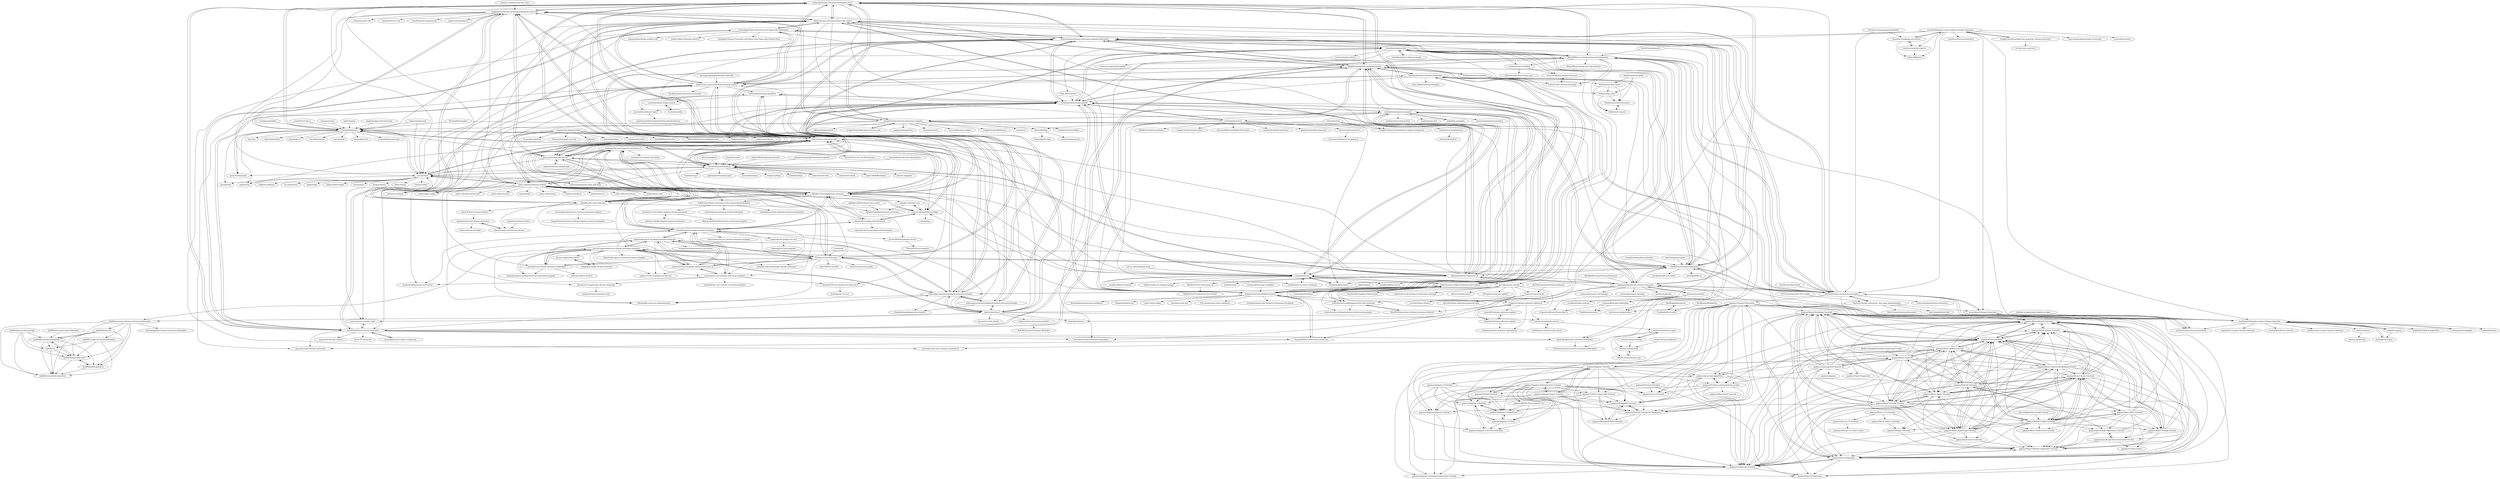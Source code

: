 digraph G {
"lxieyang/chrome-extension-boilerplate-react" -> "Jonghakseo/chrome-extension-boilerplate-react-vite"
"lxieyang/chrome-extension-boilerplate-react" -> "samuelsimoes/chrome-extension-webpack-boilerplate"
"lxieyang/chrome-extension-boilerplate-react" -> "chibat/chrome-extension-typescript-starter"
"lxieyang/chrome-extension-boilerplate-react" -> "PlasmoHQ/plasmo"
"lxieyang/chrome-extension-boilerplate-react" -> "jhen0409/react-chrome-extension-boilerplate"
"lxieyang/chrome-extension-boilerplate-react" -> "crxjs/chrome-extension-tools"
"lxieyang/chrome-extension-boilerplate-react" -> "guocaoyi/create-chrome-ext"
"lxieyang/chrome-extension-boilerplate-react" -> "abhijithvijayan/web-extension-starter"
"lxieyang/chrome-extension-boilerplate-react" -> "satendra02/react-chrome-extension"
"lxieyang/chrome-extension-boilerplate-react" -> "GoogleChrome/chrome-extensions-samples"
"lxieyang/chrome-extension-boilerplate-react" -> "dutiyesh/chrome-extension-cli"
"lxieyang/chrome-extension-boilerplate-react" -> "aeksco/react-typescript-web-extension-starter"
"lxieyang/chrome-extension-boilerplate-react" -> "EmailThis/extension-boilerplate"
"lxieyang/chrome-extension-boilerplate-react" -> "wxt-dev/wxt"
"lxieyang/chrome-extension-boilerplate-react" -> "mozilla/webextension-polyfill"
"webextension-toolbox/generator-web-extension" -> "webextension-toolbox/webextension-toolbox"
"webextension-toolbox/generator-web-extension" -> "HaNdTriX/generator-chrome-extension-kickstart"
"webextension-toolbox/generator-web-extension" -> "webextension-toolbox/webpack-webextension-plugin"
"GoogleChrome/developer.chrome.com" -> "GoogleChrome/chrome-extensions-samples" ["e"=1]
"martinsbalodis/web-scraper-chrome-extension" -> "mnmldave/scraper"
"martinsbalodis/web-scraper-chrome-extension" -> "ispras/web-scraper-chrome-extension"
"martinsbalodis/web-scraper-chrome-extension" -> "orbitbot/chrome-extensions-examples"
"martinsbalodis/web-scraper-chrome-extension" -> "martinsbalodis/css-selector"
"martinsbalodis/web-scraper-chrome-extension" -> "cantino/selectorgadget" ["e"=1]
"martinsbalodis/web-scraper-chrome-extension" -> "muaz-khan/Chrome-Extensions" ["e"=1]
"martinsbalodis/web-scraper-chrome-extension" -> "ruipgil/scraperjs" ["e"=1]
"martinsbalodis/web-scraper-chrome-extension" -> "medialab/artoo" ["e"=1]
"martinsbalodis/web-scraper-chrome-extension" -> "salsita/chrome-extension-skeleton"
"martinsbalodis/web-scraper-chrome-extension" -> "jhen0409/react-chrome-extension-boilerplate"
"martinsbalodis/web-scraper-chrome-extension" -> "jwillmer/web-scraper-chrome-extension"
"martinsbalodis/web-scraper-chrome-extension" -> "hejiheji001/Web-Scraper-Plus"
"martinsbalodis/web-scraper-chrome-extension" -> "ragingwind/generator-chrome-extension"
"martinsbalodis/web-scraper-chrome-extension" -> "schasins/helena"
"martinsbalodis/web-scraper-chrome-extension" -> "EmailThis/extension-boilerplate"
"KartikTalwar/gmail.js" -> "EmailThis/extension-boilerplate" ["e"=1]
"KartikTalwar/gmail.js" -> "jhen0409/react-chrome-extension-boilerplate" ["e"=1]
"orbitbot/chrome-extensions-examples" -> "samuelsimoes/chrome-extension-webpack-boilerplate"
"orbitbot/chrome-extensions-examples" -> "ragingwind/generator-chrome-extension"
"orbitbot/chrome-extensions-examples" -> "jhen0409/react-chrome-extension-boilerplate"
"orbitbot/chrome-extensions-examples" -> "martinsbalodis/web-scraper-chrome-extension"
"orbitbot/chrome-extensions-examples" -> "EmailThis/extension-boilerplate"
"orbitbot/chrome-extensions-examples" -> "muaz-khan/Chrome-Extensions" ["e"=1]
"orbitbot/chrome-extensions-examples" -> "GoogleChrome/chrome-extensions-samples"
"orbitbot/chrome-extensions-examples" -> "gopinav/Chrome-Extensions"
"orbitbot/chrome-extensions-examples" -> "lxieyang/chrome-extension-boilerplate-react"
"orbitbot/chrome-extensions-examples" -> "Sneezry/chrome_extensions_and_apps_programming"
"orbitbot/chrome-extensions-examples" -> "pb-yuri-zaporozhets/vue-chrome-extension-template"
"orbitbot/chrome-extensions-examples" -> "learn-anything/chrome-extensions" ["e"=1]
"orbitbot/chrome-extensions-examples" -> "chibat/chrome-extension-typescript-starter"
"orbitbot/chrome-extensions-examples" -> "salsita/chrome-extension-skeleton"
"orbitbot/chrome-extensions-examples" -> "dutiyesh/chrome-extension-cli"
"Rob--W/crxviewer" -> "mozilla/webextension-polyfill" ["e"=1]
"crxjs/chrome-extension-tools" -> "wxt-dev/wxt"
"crxjs/chrome-extension-tools" -> "PlasmoHQ/plasmo"
"crxjs/chrome-extension-tools" -> "Jonghakseo/chrome-extension-boilerplate-react-vite"
"crxjs/chrome-extension-tools" -> "antfu-collective/vitesse-webext"
"crxjs/chrome-extension-tools" -> "aklinker1/vite-plugin-web-extension"
"crxjs/chrome-extension-tools" -> "guocaoyi/create-chrome-ext"
"crxjs/chrome-extension-tools" -> "lxieyang/chrome-extension-boilerplate-react"
"crxjs/chrome-extension-tools" -> "StarkShang/vite-plugin-chrome-extension"
"crxjs/chrome-extension-tools" -> "mozilla/webextension-polyfill"
"crxjs/chrome-extension-tools" -> "serversideup/webext-bridge"
"crxjs/chrome-extension-tools" -> "JohnBra/vite-web-extension"
"crxjs/chrome-extension-tools" -> "extension-js/extension.js"
"crxjs/chrome-extension-tools" -> "mubaidr/vite-vue3-browser-extension-v3"
"crxjs/chrome-extension-tools" -> "egoist/tsup" ["e"=1]
"crxjs/chrome-extension-tools" -> "chibat/chrome-extension-typescript-starter"
"satendra02/react-chrome-extension" -> "jhen0409/react-chrome-extension-boilerplate"
"satendra02/react-chrome-extension" -> "yosevu/react-content-script"
"satendra02/react-chrome-extension" -> "upmostly/react-chrome-extension"
"satendra02/react-chrome-extension" -> "lxieyang/chrome-extension-boilerplate-react"
"satendra02/react-chrome-extension" -> "samuelsimoes/chrome-extension-webpack-boilerplate"
"satendra02/react-chrome-extension" -> "martellaj/chrome-extension-react-typescript-boilerplate"
"satendra02/react-chrome-extension" -> "kryptokinght/react-extension-boilerplate"
"satendra02/react-chrome-extension" -> "Scout-NU/route-lite"
"satendra02/react-chrome-extension" -> "aeksco/react-typescript-web-extension-starter"
"satendra02/react-chrome-extension" -> "rubenspgcavalcante/webpack-extension-reloader"
"satendra02/react-chrome-extension" -> "ryanseddon/react-frame-component" ["e"=1]
"satendra02/react-chrome-extension" -> "segmentio/chrome-sidebar" ["e"=1]
"satendra02/react-chrome-extension" -> "duo-labs/chrome-extension-boilerplate"
"satendra02/react-chrome-extension" -> "abhijithvijayan/web-extension-starter"
"satendra02/react-chrome-extension" -> "VasilyShelkov/create-react-extension"
"pb-yuri-zaporozhets/vue-chrome-extension-template" -> "Kocal/vue-web-extension"
"pb-yuri-zaporozhets/vue-chrome-extension-template" -> "pb-yuri-zaporozhets/wcer"
"pb-yuri-zaporozhets/vue-chrome-extension-template" -> "ALiangLiang/vue-webpack-chrome-extension-template"
"pb-yuri-zaporozhets/vue-chrome-extension-template" -> "mubaidr/vue-chrome-extension-boilerplate"
"pb-yuri-zaporozhets/vue-chrome-extension-template" -> "kinglisky/vtemp-chrome-extension"
"pb-yuri-zaporozhets/vue-chrome-extension-template" -> "adambullmer/vue-cli-plugin-browser-extension"
"pb-yuri-zaporozhets/vue-chrome-extension-template" -> "MitsuhaKitsune/vuex-webextensions"
"pb-yuri-zaporozhets/vue-chrome-extension-template" -> "sanyu1225/vue-cli-plugin-chrome-extension-cli"
"pb-yuri-zaporozhets/vue-chrome-extension-template" -> "StarkShang/vite-plugin-chrome-extension"
"pb-yuri-zaporozhets/vue-chrome-extension-template" -> "superoo7/vue-cli-plugin-chrome-ext"
"pb-yuri-zaporozhets/vue-chrome-extension-template" -> "xpl/crx-hotreload"
"pb-yuri-zaporozhets/vue-chrome-extension-template" -> "munron/mv3-vue-chrome-extension-template"
"pb-yuri-zaporozhets/vue-chrome-extension-template" -> "sitepoint-editors/dad-joke-chrome-extension"
"pb-yuri-zaporozhets/vue-chrome-extension-template" -> "tjx666/awesome-chrome-extension-boilerplate"
"pb-yuri-zaporozhets/vue-chrome-extension-template" -> "AlansCodeLog/vue-chrome-extension-template"
"gopinav/React-Tutorials" -> "gopinav/React-Redux-Tutorials"
"gopinav/React-Tutorials" -> "gopinav/Next-JS-Tutorials"
"gopinav/React-Tutorials" -> "gopinav/React-Storybook-Tutorials"
"gopinav/React-Tutorials" -> "gopinav/React-Render-Tutorials"
"gopinav/React-Tutorials" -> "gopinav/Practical-React"
"gopinav/React-Tutorials" -> "gopinav/React-TypeScript-Tutorials"
"gopinav/React-Tutorials" -> "gopinav/Redux-Toolkit-Tutorials"
"gopinav/React-Tutorials" -> "gopinav/React-Formik-Tutorials"
"gopinav/React-Tutorials" -> "gopinav/Angular-Tutorials"
"gopinav/React-Tutorials" -> "gopinav/TypeScript-Tutorial"
"gopinav/React-Tutorials" -> "gopinav/Learning-Path-Resources"
"gopinav/React-Tutorials" -> "gopinav/React-Table-Tutorials"
"gopinav/React-Tutorials" -> "gopinav/React-Query-Tutorials"
"gopinav/React-Tutorials" -> "gopinav/javascript-algorithms"
"gopinav/React-Tutorials" -> "gopinav/React-TypeScript-Webpack-Starter"
"manojVivek/medium-unlimited" -> "EmailThis/extension-boilerplate" ["e"=1]
"MeoMix/StreamusChromeExtension" -> "ragingwind/generator-chrome-extension" ["e"=1]
"Sneezry/chrome_extensions_and_apps_programming" -> "orbitbot/chrome-extensions-examples"
"Sneezry/chrome_extensions_and_apps_programming" -> "KenCorbettJr/html5sql"
"Sneezry/chrome_extensions_and_apps_programming" -> "sxei/chrome-plugin-demo" ["e"=1]
"Sneezry/chrome_extensions_and_apps_programming" -> "Yixi/ChromeExtensionDocument"
"Sneezry/chrome_extensions_and_apps_programming" -> "muaz-khan/Chrome-Extensions" ["e"=1]
"irazasyed/awesome-cloudflare" -> "fregante/Awesome-WebExtensions" ["e"=1]
"webextension-toolbox/webextension-toolbox" -> "webextension-toolbox/generator-web-extension"
"webextension-toolbox/webextension-toolbox" -> "fregante/Awesome-WebExtensions"
"webextension-toolbox/webextension-toolbox" -> "webextension-toolbox/webpack-webextension-plugin"
"webextension-toolbox/webextension-toolbox" -> "mozilla/webextension-polyfill"
"webextension-toolbox/webextension-toolbox" -> "mozilla/web-ext"
"webextension-toolbox/webextension-toolbox" -> "fregante/browser-extension-template"
"webextension-toolbox/webextension-toolbox" -> "abhijithvijayan/web-extension-starter"
"webextension-toolbox/webextension-toolbox" -> "rubenspgcavalcante/webpack-extension-reloader"
"webextension-toolbox/webextension-toolbox" -> "crittermike/shortkeys" ["e"=1]
"mubaidr/vue-chrome-extension-boilerplate" -> "pb-yuri-zaporozhets/vue-chrome-extension-template"
"mubaidr/vue-chrome-extension-boilerplate" -> "adambullmer/vue-cli-plugin-browser-extension"
"mubaidr/vue-chrome-extension-boilerplate" -> "ALiangLiang/vue-webpack-chrome-extension-template"
"mubaidr/vue-chrome-extension-boilerplate" -> "belaviyo/webrtc-protect" ["e"=1]
"mubaidr/vue-chrome-extension-boilerplate" -> "Kocal/vue-web-extension"
"kinglisky/vtemp-chrome-extension" -> "pb-yuri-zaporozhets/wcer"
"PaulKinlan/WebIntents" -> "PaulKinlan/leviroutes" ["e"=1]
"fregante/browser-extension-template" -> "fregante/Awesome-WebExtensions"
"fregante/browser-extension-template" -> "abhijithvijayan/web-extension-starter"
"fregante/browser-extension-template" -> "webextension-toolbox/webextension-toolbox"
"fregante/browser-extension-template" -> "ElForastero/react-browser-extension-boilerplate"
"fregante/browser-extension-template" -> "aeksco/react-typescript-web-extension-starter"
"fregante/browser-extension-template" -> "mozilla/webextension-polyfill"
"fregante/browser-extension-template" -> "aklinker1/vite-plugin-web-extension"
"fregante/browser-extension-template" -> "fregante/chrome-webstore-upload-cli"
"fregante/browser-extension-template" -> "webextension-toolbox/generator-web-extension"
"fregante/browser-extension-template" -> "kyle-n/WebExtensionTemplate"
"gopinav/Angular-Authentication-Tutorial" -> "gopinav/Angular-Forms-Tutorial"
"gopinav/Angular-Authentication-Tutorial" -> "gopinav/Angular-Component-Interaction-Tutorial"
"gopinav/Angular-Authentication-Tutorial" -> "gopinav/Angular-Tutorials"
"gopinav/Angular-Authentication-Tutorial" -> "gopinav/Angular-Material-Tutorial"
"gopinav/Angular-Authentication-Tutorial" -> "gopinav/MongoDB-Tutorials"
"gopinav/Angular-Authentication-Tutorial" -> "gopinav/Angular-2-Animations"
"gopinav/Angular-Authentication-Tutorial" -> "gopinav/Angular-2-Routing"
"gopinav/Angular-Authentication-Tutorial" -> "gopinav/TypeScript-Tutorial"
"gopinav/Angular-Authentication-Tutorial" -> "gopinav/Node-JS-Tutorial-for-Beginners"
"gopinav/Angular-Authentication-Tutorial" -> "gopinav/Angular-2-Services-and-Http"
"gopinav/Angular-Authentication-Tutorial" -> "gopinav/Angular-2-Forms"
"gopinav/Angular-Authentication-Tutorial" -> "gopinav/ES2015-Typescript-Tutorial"
"gopinav/Angular-Authentication-Tutorial" -> "gopinav/Vue-js-Tutorials"
"gopinav/Angular-Authentication-Tutorial" -> "gopinav/MEAN-Stack-Angular-CLI-"
"martellaj/chrome-extension-react-typescript-boilerplate" -> "satendra02/react-chrome-extension"
"martellaj/chrome-extension-react-typescript-boilerplate" -> "chibat/chrome-extension-typescript-starter"
"martellaj/chrome-extension-react-typescript-boilerplate" -> "samuelsimoes/chrome-extension-webpack-boilerplate"
"martellaj/chrome-extension-react-typescript-boilerplate" -> "aeksco/react-typescript-web-extension-starter"
"martellaj/chrome-extension-react-typescript-boilerplate" -> "mmazzarolo/chrome-another-tab"
"martellaj/chrome-extension-react-typescript-boilerplate" -> "ymdevs/Web-Extension-Starter"
"martellaj/chrome-extension-react-typescript-boilerplate" -> "thmsgbrt/Chrome-Extension-with-React-and-Typescript-Starter-Pack"
"martellaj/chrome-extension-react-typescript-boilerplate" -> "duo-labs/chrome-extension-boilerplate"
"martellaj/chrome-extension-react-typescript-boilerplate" -> "jhen0409/react-chrome-extension-boilerplate"
"martellaj/chrome-extension-react-typescript-boilerplate" -> "pixochi/create-react-chrome-extension-ts"
"martellaj/chrome-extension-react-typescript-boilerplate" -> "yosevu/react-content-script"
"ryanseddon/react-frame-component" -> "satendra02/react-chrome-extension" ["e"=1]
"kryptokinght/react-extension-boilerplate" -> "ElForastero/react-browser-extension-boilerplate"
"kryptokinght/react-extension-boilerplate" -> "pixochi/create-react-chrome-extension-ts"
"GoogleChromeLabs/picture-in-picture-chrome-extension" -> "w3c/picture-in-picture"
"GoogleChromeLabs/picture-in-picture-chrome-extension" -> "mrcoles/full-page-screen-capture-chrome-extension"
"gopinav/TypeScript-Tutorial" -> "gopinav/react-boilerplate"
"gopinav/TypeScript-Tutorial" -> "gopinav/Angular-Component-Interaction-Tutorial"
"gopinav/TypeScript-Tutorial" -> "gopinav/React-Playground"
"gopinav/Angular-Material-Tutorial" -> "gopinav/Angular-Component-Interaction-Tutorial"
"gopinav/Angular-Material-Tutorial" -> "gopinav/TypeScript-Tutorial"
"adambullmer/vue-cli-plugin-browser-extension" -> "Kocal/vue-web-extension"
"adambullmer/vue-cli-plugin-browser-extension" -> "sanyu1225/vue-cli-plugin-chrome-extension-cli"
"adambullmer/vue-cli-plugin-browser-extension" -> "mubaidr/vue-chrome-extension-boilerplate"
"adambullmer/vue-cli-plugin-browser-extension" -> "StarkShang/vite-plugin-chrome-extension"
"adambullmer/vue-cli-plugin-browser-extension" -> "rubenspgcavalcante/webpack-extension-reloader"
"adambullmer/vue-cli-plugin-browser-extension" -> "MitsuhaKitsune/vuex-webextensions"
"adambullmer/vue-cli-plugin-browser-extension" -> "pb-yuri-zaporozhets/vue-chrome-extension-template"
"adambullmer/vue-cli-plugin-browser-extension" -> "awardx/vue-extension-mv3-hot-reload"
"adambullmer/vue-cli-plugin-browser-extension" -> "munron/mv3-vue-chrome-extension-template"
"adambullmer/vue-cli-plugin-browser-extension" -> "superoo7/vue-cli-plugin-chrome-ext"
"Lusito/webextension-polyfill-ts" -> "mozilla/webextension-polyfill"
"Lusito/webextension-polyfill-ts" -> "synecdokey/web-ext-types"
"Lusito/webextension-polyfill-ts" -> "Lusito/mockzilla-webextension"
"Lusito/webextension-polyfill-ts" -> "rubenspgcavalcante/webpack-extension-reloader"
"gopinav/Problem-solving-with-Javascript" -> "gopinav/javascript-algorithms"
"gopinav/Problem-solving-with-Javascript" -> "gopinav/Vue-js-Tutorials"
"gopinav/Problem-solving-with-Javascript" -> "gopinav/Node-JS-Tutorial-for-Beginners"
"gopinav/Problem-solving-with-Javascript" -> "gopinav/Flexbox-Tutorial"
"gopinav/Problem-solving-with-Javascript" -> "gopinav/MongoDB-Tutorials"
"gopinav/Problem-solving-with-Javascript" -> "gopinav/Mean-Stack-Tutorial"
"gopinav/Problem-solving-with-Javascript" -> "gopinav/TypeScript-Tutorial"
"mnmldave/scraper" -> "martinsbalodis/web-scraper-chrome-extension"
"gopinav/Angular-Tutorials" -> "gopinav/Angular-Forms-Tutorial"
"gopinav/Angular-Tutorials" -> "gopinav/Angular-Material-Tutorial"
"gopinav/Angular-Tutorials" -> "gopinav/Angular-Authentication-Tutorial"
"gopinav/Angular-Tutorials" -> "gopinav/Angular-Component-Interaction-Tutorial"
"gopinav/Angular-Tutorials" -> "gopinav/MongoDB-Tutorials"
"gopinav/Angular-Tutorials" -> "gopinav/TypeScript-Tutorial"
"gopinav/Angular-Tutorials" -> "gopinav/Angular-2-Tutorials"
"gopinav/Angular-Tutorials" -> "gopinav/ES2015-Typescript-Tutorial"
"gopinav/Angular-Tutorials" -> "gopinav/React-Tutorials"
"gopinav/Angular-Tutorials" -> "gopinav/Node-JS-Tutorial-for-Beginners"
"gopinav/Angular-Tutorials" -> "gopinav/javascript-algorithms"
"gopinav/Angular-Tutorials" -> "gopinav/Vue-js-Tutorials"
"gopinav/Angular-Tutorials" -> "gopinav/Problem-solving-with-Javascript"
"gopinav/Angular-Tutorials" -> "gopinav/Chrome-Extensions"
"rubenspgcavalcante/webpack-extension-reloader" -> "rubenspgcavalcante/webpack-chrome-extension-reloader"
"rubenspgcavalcante/webpack-extension-reloader" -> "SimplifyJobs/webpack-ext-reloader"
"rubenspgcavalcante/webpack-extension-reloader" -> "adambullmer/vue-cli-plugin-browser-extension"
"rubenspgcavalcante/webpack-extension-reloader" -> "xpl/crx-hotreload"
"rubenspgcavalcante/webpack-extension-reloader" -> "Lusito/webextension-polyfill-ts"
"rubenspgcavalcante/webpack-extension-reloader" -> "MitsuhaKitsune/vuex-webextensions"
"rubenspgcavalcante/webpack-extension-reloader" -> "aeksco/react-typescript-web-extension-starter"
"rubenspgcavalcante/webpack-extension-reloader" -> "mozilla/webextension-polyfill"
"rubenspgcavalcante/webpack-extension-reloader" -> "Kocal/vue-web-extension"
"rubenspgcavalcante/webpack-extension-reloader" -> "samuelsimoes/chrome-extension-webpack-boilerplate"
"rubenspgcavalcante/webpack-extension-reloader" -> "webextension-toolbox/webextension-toolbox"
"typefully/minimal-twitter" -> "thomaswang-archive/next-chrome" ["e"=1]
"ALiangLiang/vue-webpack-chrome-extension-template" -> "pb-yuri-zaporozhets/vue-chrome-extension-template"
"pb-yuri-zaporozhets/wcer" -> "kinglisky/vtemp-chrome-extension"
"VasilyShelkov/create-react-extension" -> "upmostly/react-chrome-extension"
"VasilyShelkov/create-react-extension" -> "fregante/Awesome-WebExtensions"
"gopinav/Angular-Forms-Tutorial" -> "gopinav/Angular-Component-Interaction-Tutorial"
"gopinav/Angular-Forms-Tutorial" -> "gopinav/Angular-Material-Tutorial"
"gopinav/Angular-Forms-Tutorial" -> "gopinav/Angular-Authentication-Tutorial"
"gopinav/Angular-Forms-Tutorial" -> "gopinav/TypeScript-Tutorial"
"gopinav/Angular-Forms-Tutorial" -> "gopinav/Angular-Tutorials"
"gopinav/Angular-Forms-Tutorial" -> "gopinav/MongoDB-Tutorials"
"gopinav/Angular-Forms-Tutorial" -> "gopinav/Node-JS-Tutorial-for-Beginners"
"gopinav/Flexbox-Tutorial" -> "gopinav/Angular-2-Routing"
"gopinav/Flexbox-Tutorial" -> "gopinav/Angular-2-Animations"
"gopinav/Flexbox-Tutorial" -> "gopinav/javascript-algorithms"
"gopinav/Flexbox-Tutorial" -> "gopinav/MongoDB-Tutorials"
"PaulKinlan/leviroutes" -> "PaulKinlan/formfactor"
"PaulKinlan/formfactor" -> "PaulKinlan/leviroutes"
"PaulKinlan/formfactor" -> "PaulKinlan/ioreader"
"extend-chrome/storage" -> "extend-chrome/messages"
"extend-chrome/storage" -> "extend-chrome/notify"
"tjx666/deep-in-fe" -> "tjx666/view-github-repository"
"tjx666/deep-in-fe" -> "tjx666/koa-restful-boilerplate"
"tjx666/deep-in-fe" -> "tjx666/refined-nowcoder"
"tjx666/deep-in-fe" -> "tjx666/tjx666.github.io"
"gopinav/javascript-algorithms" -> "gopinav/Problem-solving-with-Javascript"
"gopinav/javascript-algorithms" -> "gopinav/Flexbox-Tutorial"
"gopinav/javascript-algorithms" -> "gopinav/Vue-js-Tutorials"
"gopinav/javascript-algorithms" -> "gopinav/React-Playground"
"gopinav/javascript-algorithms" -> "gopinav/MongoDB-Tutorials"
"gopinav/javascript-algorithms" -> "gopinav/TypeScript-Tutorial"
"gopinav/javascript-algorithms" -> "gopinav/Node-JS-Tutorial-for-Beginners"
"extend-chrome/messages" -> "extend-chrome/storage"
"extend-chrome/messages" -> "extend-chrome/notify"
"extend-chrome/messages" -> "extend-chrome/events-rxjs"
"extend-chrome/events-rxjs" -> "extend-chrome/notify"
"Debdut/hotstarlivestreamer" -> "Debdut/url-request"
"extend-chrome/clipboard" -> "extend-chrome/notify"
"extend-chrome/notify" -> "extend-chrome/events-rxjs"
"tjx666/tjx666.github.io" -> "tjx666/view-github-repository"
"tjx666/tjx666.github.io" -> "tjx666/refined-nowcoder"
"gopinav/React-Storybook-Tutorials" -> "gopinav/react-boilerplate"
"gopinav/React-Storybook-Tutorials" -> "gopinav/React-Render-Tutorials"
"gopinav/React-Storybook-Tutorials" -> "gopinav/React-Styled-Components-Tutorial"
"gopinav/React-Storybook-Tutorials" -> "gopinav/TypeScript-Tutorial"
"gopinav/React-Storybook-Tutorials" -> "gopinav/Practical-React"
"gopinav/React-Storybook-Tutorials" -> "gopinav/React-Formik-Tutorials"
"gopinav/React-Storybook-Tutorials" -> "gopinav/React-Table-Tutorials"
"gopinav/React-Storybook-Tutorials" -> "gopinav/React-Playground"
"gopinav/React-Storybook-Tutorials" -> "gopinav/Expo-Playground"
"x2rr/funds" -> "Kocal/vue-web-extension" ["e"=1]
"gopinav/React-Formik-Tutorials" -> "gopinav/React-Storybook-Tutorials"
"gopinav/React-Formik-Tutorials" -> "gopinav/React-Render-Tutorials"
"gopinav/React-Formik-Tutorials" -> "gopinav/Practical-React"
"gopinav/React-Formik-Tutorials" -> "gopinav/react-boilerplate"
"gopinav/React-Formik-Tutorials" -> "gopinav/React-Table-Tutorials"
"gopinav/React-Formik-Tutorials" -> "gopinav/React-Query-Tutorials"
"gopinav/React-Formik-Tutorials" -> "gopinav/React-Redux-Tutorials"
"gopinav/React-Formik-Tutorials" -> "gopinav/React-Styled-Components-Tutorial"
"gopinav/React-Formik-Tutorials" -> "gopinav/React-MUI-Tutorials"
"gopinav/React-Formik-Tutorials" -> "gopinav/TypeScript-Tutorial"
"gopinav/React-Formik-Tutorials" -> "gopinav/React-Router-Tutorials"
"gopinav/React-Formik-Tutorials" -> "gopinav/Angular-Material-Tutorial"
"gopinav/React-Formik-Tutorials" -> "gopinav/React-Hook-Form-Tutorials"
"gopinav/React-Formik-Tutorials" -> "gopinav/React-TypeScript-Tutorials"
"gopinav/React-Formik-Tutorials" -> "gopinav/React-Testing-Tutorial"
"abhijithvijayan/web-extension-starter" -> "aeksco/react-typescript-web-extension-starter"
"abhijithvijayan/web-extension-starter" -> "EmailThis/extension-boilerplate"
"abhijithvijayan/web-extension-starter" -> "fregante/browser-extension-template"
"abhijithvijayan/web-extension-starter" -> "lxieyang/chrome-extension-boilerplate-react"
"abhijithvijayan/web-extension-starter" -> "fregante/Awesome-WebExtensions"
"abhijithvijayan/web-extension-starter" -> "mozilla/webextension-polyfill"
"abhijithvijayan/web-extension-starter" -> "webextension-toolbox/webextension-toolbox"
"abhijithvijayan/web-extension-starter" -> "chibat/chrome-extension-typescript-starter"
"abhijithvijayan/web-extension-starter" -> "samuelsimoes/chrome-extension-webpack-boilerplate"
"abhijithvijayan/web-extension-starter" -> "mozilla/web-ext"
"abhijithvijayan/web-extension-starter" -> "jhen0409/react-chrome-extension-boilerplate"
"abhijithvijayan/web-extension-starter" -> "guocaoyi/create-chrome-ext"
"abhijithvijayan/web-extension-starter" -> "satendra02/react-chrome-extension"
"abhijithvijayan/web-extension-starter" -> "dutiyesh/chrome-extension-cli"
"abhijithvijayan/web-extension-starter" -> "Debdut/browser-extension"
"karanpratapsingh/fullstack-starterkit" -> "aeksco/react-typescript-web-extension-starter" ["e"=1]
"aeksco/react-typescript-web-extension-starter" -> "abhijithvijayan/web-extension-starter"
"aeksco/react-typescript-web-extension-starter" -> "rubenspgcavalcante/webpack-extension-reloader"
"aeksco/react-typescript-web-extension-starter" -> "chibat/chrome-extension-typescript-starter"
"aeksco/react-typescript-web-extension-starter" -> "upmostly/react-chrome-extension"
"aeksco/react-typescript-web-extension-starter" -> "lxieyang/chrome-extension-boilerplate-react"
"aeksco/react-typescript-web-extension-starter" -> "satendra02/react-chrome-extension"
"aeksco/react-typescript-web-extension-starter" -> "martellaj/chrome-extension-react-typescript-boilerplate"
"aeksco/react-typescript-web-extension-starter" -> "fregante/browser-extension-template"
"aeksco/react-typescript-web-extension-starter" -> "aklinker1/vite-plugin-web-extension"
"aeksco/react-typescript-web-extension-starter" -> "crxjs/chrome-extension-tools"
"aeksco/react-typescript-web-extension-starter" -> "Lusito/webextension-polyfill-ts"
"aeksco/react-typescript-web-extension-starter" -> "samuelsimoes/chrome-extension-webpack-boilerplate"
"aeksco/react-typescript-web-extension-starter" -> "Jonghakseo/chrome-extension-boilerplate-react-vite"
"aeksco/react-typescript-web-extension-starter" -> "hk-skit/chrome-extension-starter-kit"
"aeksco/react-typescript-web-extension-starter" -> "yosevu/react-content-script"
"website-scraper/node-website-scraper" -> "martinsbalodis/web-scraper-chrome-extension" ["e"=1]
"HaNdTriX/generator-chrome-extension-kickstart" -> "webextension-toolbox/generator-web-extension"
"gopinav/React-Redux-Tutorials" -> "gopinav/React-Tutorials"
"gopinav/React-Redux-Tutorials" -> "gopinav/Practical-React"
"gopinav/React-Redux-Tutorials" -> "gopinav/React-Storybook-Tutorials"
"gopinav/React-Redux-Tutorials" -> "gopinav/React-Render-Tutorials"
"gopinav/React-Redux-Tutorials" -> "gopinav/Redux-Toolkit-Tutorials"
"gopinav/React-Redux-Tutorials" -> "gopinav/react-boilerplate"
"gopinav/React-Redux-Tutorials" -> "gopinav/React-Table-Tutorials"
"gopinav/React-Redux-Tutorials" -> "gopinav/React-Formik-Tutorials"
"gopinav/React-Redux-Tutorials" -> "gopinav/TypeScript-Tutorial"
"gopinav/React-Redux-Tutorials" -> "gopinav/React-TypeScript-Tutorials"
"gopinav/React-Redux-Tutorials" -> "gopinav/React-Router-Tutorials"
"gopinav/React-Redux-Tutorials" -> "gopinav/React-Query-Tutorials"
"gopinav/React-Redux-Tutorials" -> "gopinav/React-TypeScript-Webpack-Starter"
"gopinav/React-Redux-Tutorials" -> "gopinav/Next-JS-Tutorials"
"gopinav/React-Redux-Tutorials" -> "gopinav/javascript-algorithms"
"dutiyesh/chrome-extension-cli" -> "ragingwind/generator-chrome-extension"
"dutiyesh/chrome-extension-cli" -> "MobileFirstLLC/extension-cli"
"dutiyesh/chrome-extension-cli" -> "lxieyang/chrome-extension-boilerplate-react"
"dutiyesh/chrome-extension-cli" -> "crxjs/chrome-extension-tools"
"dutiyesh/chrome-extension-cli" -> "PlasmoHQ/plasmo"
"dutiyesh/chrome-extension-cli" -> "guocaoyi/create-chrome-ext"
"dutiyesh/chrome-extension-cli" -> "abhijithvijayan/web-extension-starter"
"dutiyesh/chrome-extension-cli" -> "EmailThis/extension-boilerplate"
"dutiyesh/chrome-extension-cli" -> "samuelsimoes/chrome-extension-webpack-boilerplate"
"dutiyesh/chrome-extension-cli" -> "chibat/chrome-extension-typescript-starter"
"dutiyesh/chrome-extension-cli" -> "extension-js/extension.js"
"dutiyesh/chrome-extension-cli" -> "Jonghakseo/chrome-extension-boilerplate-react-vite"
"dutiyesh/chrome-extension-cli" -> "mozilla/webextension-polyfill"
"dutiyesh/chrome-extension-cli" -> "antfu-collective/vitesse-webext"
"dutiyesh/chrome-extension-cli" -> "jcubic/sysend" ["e"=1]
"acvetkov/sinon-chrome" -> "vitalets/awesome-browser-extensions-and-apps"
"acvetkov/sinon-chrome" -> "tfoxy/chrome-promise"
"acvetkov/sinon-chrome" -> "sethmcl/chrome-mock"
"acvetkov/sinon-chrome" -> "extend-chrome/jest-chrome"
"acvetkov/sinon-chrome" -> "c301/grunt-webstore-upload"
"acvetkov/sinon-chrome" -> "acvetkov/then-chrome"
"acvetkov/sinon-chrome" -> "Standard8/example-webextension"
"acvetkov/sinon-chrome" -> "thom4parisot/crx"
"Debdut/uuid-readable" -> "Debdut/omg-curry"
"Debdut/uuid-readable" -> "Debdut/react-fast-charts"
"Debdut/uuid-readable" -> "Debdut/hotstarlivestreamer"
"muaz-khan/Chrome-Extensions" -> "orbitbot/chrome-extensions-examples" ["e"=1]
"muaz-khan/Chrome-Extensions" -> "martinsbalodis/web-scraper-chrome-extension" ["e"=1]
"arikw/chrome-extensions-reloader" -> "Rob--W/Chrome-Extension-Reloader"
"tjx666/awesome-chrome-extension-boilerplate" -> "tjx666/refined-nowcoder"
"tjx666/awesome-chrome-extension-boilerplate" -> "tjx666/deep-in-fe"
"tjx666/awesome-chrome-extension-boilerplate" -> "tjx666/view-github-repository"
"tjx666/awesome-chrome-extension-boilerplate" -> "tjx666/koa-restful-boilerplate"
"tjx666/awesome-chrome-extension-boilerplate" -> "tjx666/tjx666.github.io"
"tjx666/awesome-chrome-extension-boilerplate" -> "tjx666/vscode-extension-boilerplate"
"tjx666/awesome-chrome-extension-boilerplate" -> "shenmaxg/antd-chrome-extension-boilerplate"
"ruipgil/scraperjs" -> "mnmldave/scraper" ["e"=1]
"ruipgil/scraperjs" -> "martinsbalodis/web-scraper-chrome-extension" ["e"=1]
"Aminadav/webpage-screenshot" -> "mrcoles/full-page-screen-capture-chrome-extension"
"Aminadav/webpage-screenshot" -> "simov/screenshot-capture"
"Aminadav/webpage-screenshot" -> "folletto/Blipshot"
"gopinav/react-boilerplate" -> "gopinav/TypeScript-Tutorial"
"gopinav/react-boilerplate" -> "gopinav/React-Storybook-Tutorials"
"gopinav/react-boilerplate" -> "gopinav/React-Playground"
"gopinav/react-boilerplate" -> "gopinav/React-Styled-Components-Tutorial"
"gopinav/Practical-React" -> "gopinav/React-Render-Tutorials"
"gopinav/Practical-React" -> "gopinav/react-boilerplate"
"gopinav/Practical-React" -> "gopinav/React-Storybook-Tutorials"
"gopinav/Practical-React" -> "gopinav/React-Router-Tutorials"
"gopinav/Practical-React" -> "gopinav/React-Styled-Components-Tutorial"
"gopinav/Practical-React" -> "gopinav/React-Formik-Tutorials"
"gopinav/Practical-React" -> "gopinav/TypeScript-Tutorial"
"gopinav/Practical-React" -> "gopinav/React-Redux-Tutorials"
"gopinav/Practical-React" -> "gopinav/React-Table-Tutorials"
"gopinav/Practical-React" -> "gopinav/React-Testing-Tutorial"
"gopinav/Practical-React" -> "gopinav/Problem-solving-with-Javascript"
"gopinav/Practical-React" -> "gopinav/json-server-tutorials"
"gopinav/Practical-React" -> "gopinav/Node-JS-Tutorial-for-Beginners"
"gopinav/Practical-React" -> "gopinav/React-TypeScript-Tutorials"
"gopinav/Learning-Path-Resources" -> "gopinav/React-Render-Tutorials"
"gopinav/Learning-Path-Resources" -> "gopinav/React-Storybook-Tutorials"
"gopinav/Learning-Path-Resources" -> "gopinav/react-boilerplate"
"gopinav/Learning-Path-Resources" -> "gopinav/Practical-React"
"gopinav/Learning-Path-Resources" -> "gopinav/TypeScript-Tutorial"
"gopinav/Learning-Path-Resources" -> "gopinav/React-Redux-Tutorials"
"gopinav/Learning-Path-Resources" -> "gopinav/React-Tutorials"
"gopinav/Learning-Path-Resources" -> "gopinav/React-Formik-Tutorials"
"gopinav/Learning-Path-Resources" -> "gopinav/Chrome-Extensions"
"gopinav/Learning-Path-Resources" -> "gopinav/Expo-Playground"
"gopinav/Learning-Path-Resources" -> "gopinav/Problem-solving-with-Javascript"
"gopinav/Learning-Path-Resources" -> "gopinav/gopinav"
"gopinav/React-Table-Tutorials" -> "gopinav/React-Storybook-Tutorials"
"gopinav/React-Table-Tutorials" -> "gopinav/React-Render-Tutorials"
"gopinav/React-Table-Tutorials" -> "gopinav/React-Router-Tutorials"
"gopinav/React-Table-Tutorials" -> "gopinav/React-Styled-Components-Tutorial"
"gopinav/React-Table-Tutorials" -> "gopinav/Practical-React"
"gopinav/React-Table-Tutorials" -> "gopinav/react-boilerplate"
"gopinav/React-Table-Tutorials" -> "gopinav/React-Formik-Tutorials"
"gopinav/React-Table-Tutorials" -> "gopinav/React-Query-Tutorials"
"gopinav/React-Table-Tutorials" -> "gopinav/React-TypeScript-Tutorials"
"gopinav/React-Table-Tutorials" -> "gopinav/TypeScript-Tutorial"
"gopinav/React-Table-Tutorials" -> "gopinav/json-server-tutorials"
"extend-chrome/jest-chrome" -> "clarkbw/jest-webextension-mock"
"extend-chrome/jest-chrome" -> "extend-chrome/messages"
"simov/screenshot-capture" -> "folletto/Blipshot"
"simov/screenshot-capture" -> "Aminadav/webpage-screenshot"
"mnao305/chrome-extension-upload" -> "fregante/chrome-webstore-upload"
"gopinav/React-Render-Tutorials" -> "gopinav/React-Storybook-Tutorials"
"gopinav/React-Render-Tutorials" -> "gopinav/react-boilerplate"
"gopinav/React-Render-Tutorials" -> "gopinav/Practical-React"
"gopinav/React-Render-Tutorials" -> "gopinav/React-Styled-Components-Tutorial"
"gopinav/React-Render-Tutorials" -> "gopinav/React-Router-Tutorials"
"gopinav/React-Render-Tutorials" -> "gopinav/TypeScript-Tutorial"
"Lusito/mockzilla-webextension" -> "Lusito/mockzilla"
"Debdut/react-fast-charts" -> "Debdut/url-request"
"Debdut/react-fast-charts" -> "Debdut/omg-curry"
"Debdut/react-fast-charts" -> "Debdut/hotstarlivestreamer"
"Debdut/omg-curry" -> "Debdut/url-request"
"Debdut/omg-curry" -> "Debdut/hotstarlivestreamer"
"mahemoff/chrome-boilerplate" -> "sitepoint-editors/ChromeSkel_a"
"mahemoff/chrome-boilerplate" -> "PaulKinlan/ioreader"
"MobileFirstLLC/extension-cli" -> "MobileFirstLLC/shortcuts-for-chrome"
"tjx666/vscode-extension-boilerplate" -> "tjx666/view-github-repository"
"tjx666/vscode-extension-boilerplate" -> "tjx666/refined-nowcoder"
"tjx666/vscode-extension-boilerplate" -> "tjx666/coo"
"tjx666/react-typescript-boilerplate" -> "tjx666/koa-restful-boilerplate"
"Debdut/url-request" -> "Debdut/hotstarlivestreamer"
"tjx666/koa-restful-boilerplate" -> "tjx666/view-github-repository"
"tjx666/koa-restful-boilerplate" -> "tjx666/refined-nowcoder"
"tjx666/koa-restful-boilerplate" -> "tjx666/tjx666.github.io"
"tjx666/koa-restful-boilerplate" -> "tjx666/coo"
"tjx666/open-in-external-app" -> "tjx666/view-github-repository"
"tjx666/open-in-external-app" -> "tjx666/refined-nowcoder"
"tjx666/open-in-external-app" -> "tjx666/coo"
"tjx666/open-in-external-app" -> "tjx666/koa-restful-boilerplate"
"Lusito/mockzilla" -> "Lusito/mockzilla-webextension"
"tjx666/refined-nowcoder" -> "tjx666/view-github-repository"
"tjx666/refined-nowcoder" -> "tjx666/tjx666.github.io"
"tjx666/refined-nowcoder" -> "tjx666/koa-restful-boilerplate"
"tjx666/coo" -> "tjx666/view-github-repository"
"tjx666/coo" -> "tjx666/refined-nowcoder"
"antfu-collective/vitesse-webext" -> "antfu-collective/vitesse" ["e"=1]
"antfu-collective/vitesse-webext" -> "antfu/vitesse-nuxt" ["e"=1]
"antfu-collective/vitesse-webext" -> "mubaidr/vite-vue3-browser-extension-v3"
"antfu-collective/vitesse-webext" -> "wxt-dev/wxt"
"antfu-collective/vitesse-webext" -> "serversideup/webext-bridge"
"antfu-collective/vitesse-webext" -> "antfu-collective/vitesse-lite" ["e"=1]
"antfu-collective/vitesse-webext" -> "crxjs/chrome-extension-tools"
"antfu-collective/vitesse-webext" -> "antfu-collective/taze" ["e"=1]
"antfu-collective/vitesse-webext" -> "aklinker1/vite-plugin-web-extension"
"antfu-collective/vitesse-webext" -> "antfu/vue-starport" ["e"=1]
"antfu-collective/vitesse-webext" -> "antfu/eslint-config" ["e"=1]
"antfu-collective/vitesse-webext" -> "unjs/unbuild" ["e"=1]
"antfu-collective/vitesse-webext" -> "antfu-collective/ni" ["e"=1]
"antfu-collective/vitesse-webext" -> "windicss/windicss" ["e"=1]
"antfu-collective/vitesse-webext" -> "antfu/starter-ts" ["e"=1]
"gopinav/Next-JS-Tutorials" -> "gopinav/React-TypeScript-Tutorials"
"gopinav/Next-JS-Tutorials" -> "gopinav/React-Query-Tutorials"
"gopinav/Next-JS-Tutorials" -> "gopinav/React-Tutorials"
"gopinav/Next-JS-Tutorials" -> "gopinav/Nodejs-Tutorials"
"gopinav/Next-JS-Tutorials" -> "gopinav/Redux-Toolkit-Tutorials"
"gopinav/Next-JS-Tutorials" -> "gopinav/React-Render-Tutorials"
"gopinav/Next-JS-Tutorials" -> "gopinav/React-Storybook-Tutorials"
"gopinav/Next-JS-Tutorials" -> "gopinav/TypeScript-Tutorial"
"gopinav/Next-JS-Tutorials" -> "gopinav/Practical-React"
"gopinav/Next-JS-Tutorials" -> "gopinav/React-Redux-Tutorials"
"gopinav/Next-JS-Tutorials" -> "gopinav/React-Router-Tutorials"
"gopinav/Next-JS-Tutorials" -> "gopinav/React-TypeScript-Webpack-Starter"
"gopinav/Next-JS-Tutorials" -> "gopinav/React-Formik-Tutorials"
"gopinav/Next-JS-Tutorials" -> "gopinav/React-Table-Tutorials"
"gopinav/Next-JS-Tutorials" -> "gopinav/JavaScript-Algorithms-Tutorial"
"gopinav/React-Query-Tutorials" -> "gopinav/React-Render-Tutorials"
"gopinav/React-Query-Tutorials" -> "gopinav/React-Styled-Components-Tutorial"
"gopinav/React-Query-Tutorials" -> "gopinav/React-Storybook-Tutorials"
"gopinav/React-Query-Tutorials" -> "gopinav/React-Testing-Tutorial"
"gopinav/React-Query-Tutorials" -> "gopinav/React-Router-Tutorials"
"gopinav/React-Query-Tutorials" -> "gopinav/React-Table-Tutorials"
"gopinav/React-Query-Tutorials" -> "gopinav/Practical-React"
"gopinav/React-Query-Tutorials" -> "gopinav/Redux-Toolkit-Tutorials"
"gopinav/React-Query-Tutorials" -> "gopinav/React-TypeScript-Tutorials"
"gopinav/React-Query-Tutorials" -> "gopinav/TypeScript-Tutorial"
"gopinav/React-Query-Tutorials" -> "gopinav/React-Formik-Tutorials"
"gopinav/React-Query-Tutorials" -> "gopinav/React-MUI-Tutorials"
"gopinav/React-Query-Tutorials" -> "gopinav/Next-JS-Tutorials"
"gopinav/React-Query-Tutorials" -> "gopinav/react-boilerplate"
"gopinav/React-Query-Tutorials" -> "gopinav/JavaScript-Data-Structures-Tutorial"
"mozilla/readability" -> "PlasmoHQ/plasmo" ["e"=1]
"schovi/webpack-chrome-extension" -> "schovi/create-chrome-extension"
"w3c/webextensions" -> "GoogleChrome/chrome-types" ["e"=1]
"w3c/webextensions" -> "mozilla/webextension-polyfill"
"w3c/webextensions" -> "browserext/browserext"
"w3c/webextensions" -> "GoogleChromeLabs/extension-update-testing-tool"
"w3c/webextensions" -> "fregante/Awesome-WebExtensions"
"w3c/webextensions" -> "microsoft/MicrosoftEdge-Extensions" ["e"=1]
"w3c/webextensions" -> "mozilla/addons-linter" ["e"=1]
"w3c/webextensions" -> "Lusito/webextension-polyfill-ts"
"w3c/webextensions" -> "mozilla/standards-positions" ["e"=1]
"w3c/webextensions" -> "pixiebrix/pixiebrix-extension"
"w3c/webextensions" -> "WebKit/standards-positions" ["e"=1]
"WebDevSimplified/useful-custom-react-hooks" -> "gopinav/React-Tutorials" ["e"=1]
"jhen0409/react-chrome-extension-boilerplate" -> "tshaddix/webext-redux"
"jhen0409/react-chrome-extension-boilerplate" -> "samuelsimoes/chrome-extension-webpack-boilerplate"
"jhen0409/react-chrome-extension-boilerplate" -> "satendra02/react-chrome-extension"
"jhen0409/react-chrome-extension-boilerplate" -> "lxieyang/chrome-extension-boilerplate-react"
"jhen0409/react-chrome-extension-boilerplate" -> "EmailThis/extension-boilerplate"
"jhen0409/react-chrome-extension-boilerplate" -> "ragingwind/generator-chrome-extension"
"jhen0409/react-chrome-extension-boilerplate" -> "orbitbot/chrome-extensions-examples"
"jhen0409/react-chrome-extension-boilerplate" -> "kryptokinght/react-extension-boilerplate"
"jhen0409/react-chrome-extension-boilerplate" -> "abhijithvijayan/web-extension-starter"
"jhen0409/react-chrome-extension-boilerplate" -> "martellaj/chrome-extension-react-typescript-boilerplate"
"jhen0409/react-chrome-extension-boilerplate" -> "mozilla/webextension-polyfill"
"jhen0409/react-chrome-extension-boilerplate" -> "duo-labs/chrome-extension-boilerplate"
"jhen0409/react-chrome-extension-boilerplate" -> "schovi/create-chrome-extension"
"jhen0409/react-chrome-extension-boilerplate" -> "zalmoxisus/crossbuilder"
"jhen0409/react-chrome-extension-boilerplate" -> "BinaryMuse/chrome-fast-tab-switcher" ["e"=1]
"Debdut/browser-extension" -> "Debdut/omg-curry"
"Debdut/browser-extension" -> "Debdut/react-fast-charts"
"Debdut/browser-extension" -> "abhijithvijayan/web-extension-starter"
"extension-js/extension.js" -> "wxt-dev/wxt"
"extension-js/extension.js" -> "PlasmoHQ/plasmo"
"extension-js/extension.js" -> "crxjs/chrome-extension-tools"
"extension-js/extension.js" -> "Jonghakseo/chrome-extension-boilerplate-react-vite"
"extension-js/extension.js" -> "atlassian/pragmatic-drag-and-drop" ["e"=1]
"extension-js/extension.js" -> "onlook-dev/onlook" ["e"=1]
"extension-js/extension.js" -> "TypeCellOS/BlockNote" ["e"=1]
"extension-js/extension.js" -> "pacocoursey/cmdk" ["e"=1]
"extension-js/extension.js" -> "electric-sql/pglite" ["e"=1]
"extension-js/extension.js" -> "TahaSh/swapy" ["e"=1]
"extension-js/extension.js" -> "gabrielpetersson/fast-grid" ["e"=1]
"extension-js/extension.js" -> "instantdb/instant" ["e"=1]
"extension-js/extension.js" -> "webpro-nl/knip" ["e"=1]
"extension-js/extension.js" -> "formkit/tempo" ["e"=1]
"extension-js/extension.js" -> "redotvideo/revideo" ["e"=1]
"gopinav/React-TypeScript-Webpack-Starter" -> "gopinav/React-Render-Tutorials"
"gopinav/React-TypeScript-Webpack-Starter" -> "gopinav/React-Storybook-Tutorials"
"gopinav/React-TypeScript-Webpack-Starter" -> "gopinav/React-TypeScript-Tutorials"
"gopinav/React-TypeScript-Webpack-Starter" -> "gopinav/react-boilerplate"
"gopinav/React-TypeScript-Webpack-Starter" -> "gopinav/TypeScript-Tutorial"
"gopinav/React-TypeScript-Webpack-Starter" -> "gopinav/React-Styled-Components-Tutorial"
"gopinav/React-TypeScript-Webpack-Starter" -> "gopinav/React-Router-Tutorials"
"gopinav/React-TypeScript-Webpack-Starter" -> "gopinav/Practical-React"
"gopinav/React-TypeScript-Webpack-Starter" -> "gopinav/React-Table-Tutorials"
"gopinav/React-TypeScript-Webpack-Starter" -> "gopinav/Redux-Toolkit-Tutorials"
"gopinav/React-TypeScript-Webpack-Starter" -> "gopinav/React-Redux-Tutorials"
"gopinav/React-TypeScript-Webpack-Starter" -> "gopinav/React-Query-Tutorials"
"gopinav/React-TypeScript-Tutorials" -> "gopinav/TypeScript-Tutorial"
"gopinav/React-TypeScript-Tutorials" -> "gopinav/React-Storybook-Tutorials"
"gopinav/React-TypeScript-Tutorials" -> "gopinav/React-Render-Tutorials"
"gopinav/React-TypeScript-Tutorials" -> "gopinav/React-Router-Tutorials"
"gopinav/React-TypeScript-Tutorials" -> "gopinav/react-boilerplate"
"gopinav/React-TypeScript-Tutorials" -> "gopinav/Practical-React"
"gopinav/React-TypeScript-Tutorials" -> "gopinav/React-TypeScript-Webpack-Starter"
"gopinav/React-TypeScript-Tutorials" -> "gopinav/React-Table-Tutorials"
"gopinav/React-TypeScript-Tutorials" -> "gopinav/React-Query-Tutorials"
"gopinav/React-TypeScript-Tutorials" -> "gopinav/Next-JS-Tutorials"
"gopinav/React-TypeScript-Tutorials" -> "gopinav/json-server-tutorials"
"gopinav/React-TypeScript-Tutorials" -> "gopinav/React-Styled-Components-Tutorial"
"StarkShang/vite-plugin-chrome-extension" -> "aklinker1/vite-plugin-web-extension"
"StarkShang/vite-plugin-chrome-extension" -> "yeqisong/vite-plugin-vue-crx3"
"StarkShang/vite-plugin-chrome-extension" -> "munron/mv3-vue-chrome-extension-template"
"StarkShang/vite-plugin-chrome-extension" -> "adambullmer/vue-cli-plugin-browser-extension"
"StarkShang/vite-plugin-chrome-extension" -> "alvarosabu/vite-vue-chrome-extension-example"
"StarkShang/vite-plugin-chrome-extension" -> "crxjs/chrome-extension-tools"
"StarkShang/vite-plugin-chrome-extension" -> "sanyu1225/vue-cli-plugin-chrome-extension-cli"
"StarkShang/vite-plugin-chrome-extension" -> "antfu-collective/vitesse-webext"
"StarkShang/vite-plugin-chrome-extension" -> "Jervis2049/vite-plugin-crx-mv3"
"StarkShang/vite-plugin-chrome-extension" -> "samrum/vite-plugin-web-extension"
"StarkShang/vite-plugin-chrome-extension" -> "xiaoluoboding/chrome-ext-starter"
"Glench/ExtPay" -> "mellowtel-inc/mellowtel-js"
"Glench/ExtPay" -> "fregante/Awesome-WebExtensions"
"Glench/ExtPay" -> "PlasmoHQ/bpp"
"Glench/ExtPay" -> "GoogleChromeLabs/extension-update-testing-tool"
"sanyu1225/vue-cli-plugin-chrome-extension-cli" -> "adambullmer/vue-cli-plugin-browser-extension"
"sanyu1225/vue-cli-plugin-chrome-extension-cli" -> "munron/mv3-vue-chrome-extension-template"
"sanyu1225/vue-cli-plugin-chrome-extension-cli" -> "StarkShang/vite-plugin-chrome-extension"
"sanyu1225/vue-cli-plugin-chrome-extension-cli" -> "superoo7/vue-cli-plugin-chrome-ext"
"sanyu1225/vue-cli-plugin-chrome-extension-cli" -> "Kocal/vue-web-extension"
"sanyu1225/vue-cli-plugin-chrome-extension-cli" -> "pb-yuri-zaporozhets/vue-chrome-extension-template"
"serversideup/webext-bridge" -> "aklinker1/webext-core"
"serversideup/webext-bridge" -> "antfu-collective/vitesse-webext"
"serversideup/webext-bridge" -> "samrum/vite-plugin-web-extension"
"serversideup/webext-bridge" -> "crxjs/chrome-extension-tools"
"serversideup/webext-bridge" -> "antfu/birpc" ["e"=1]
"serversideup/webext-bridge" -> "aklinker1/vite-plugin-web-extension"
"NekitCorp/chrome-extension-svelte-typescript-boilerplate" -> "michmich112/sveltekit-adapter-chrome-extension"
"NekitCorp/chrome-extension-svelte-typescript-boilerplate" -> "d-lowl/chrome-extension-svelte-boilerplate"
"NekitCorp/chrome-extension-svelte-typescript-boilerplate" -> "kyrelldixon/svelte-tailwind-extension-boilerplate"
"yeqisong/vite-plugin-vue-crx3" -> "yeqisong/crx3-dev-template"
"taturou/vue3-typescript-chrome-extension" -> "ennjoy/chrome-extension-vuejs"
"tfoxy/chrome-promise" -> "mjc-gh/chrome-extension-promisify-apis"
"tfoxy/chrome-promise" -> "acvetkov/then-chrome"
"LuanRT/YouTube.js" -> "PlasmoHQ/plasmo" ["e"=1]
"alyssaxuu/omni" -> "PlasmoHQ/plasmo" ["e"=1]
"GoogleChrome/chrome-extensions-samples" -> "sxei/chrome-plugin-demo" ["e"=1]
"GoogleChrome/chrome-extensions-samples" -> "lxieyang/chrome-extension-boilerplate-react"
"GoogleChrome/chrome-extensions-samples" -> "PlasmoHQ/plasmo"
"GoogleChrome/chrome-extensions-samples" -> "orbitbot/chrome-extensions-examples"
"GoogleChrome/chrome-extensions-samples" -> "mdn/webextensions-examples"
"GoogleChrome/chrome-extensions-samples" -> "puppeteer/puppeteer" ["e"=1]
"GoogleChrome/chrome-extensions-samples" -> "crxjs/chrome-extension-tools"
"GoogleChrome/chrome-extensions-samples" -> "Jonghakseo/chrome-extension-boilerplate-react-vite"
"GoogleChrome/chrome-extensions-samples" -> "cheeriojs/cheerio" ["e"=1]
"GoogleChrome/chrome-extensions-samples" -> "GoogleChrome/developer.chrome.com" ["e"=1]
"GoogleChrome/chrome-extensions-samples" -> "microsoft/monaco-editor" ["e"=1]
"GoogleChrome/chrome-extensions-samples" -> "GoogleChrome/lighthouse" ["e"=1]
"GoogleChrome/chrome-extensions-samples" -> "nwjs/nw.js" ["e"=1]
"GoogleChrome/chrome-extensions-samples" -> "GoogleChrome/workbox" ["e"=1]
"GoogleChrome/chrome-extensions-samples" -> "niklasvh/html2canvas" ["e"=1]
"mdn/webextensions-examples" -> "mozilla/web-ext"
"mdn/webextensions-examples" -> "mozilla/webextension-polyfill"
"mdn/webextensions-examples" -> "fregante/Awesome-WebExtensions"
"mdn/webextensions-examples" -> "GoogleChrome/chrome-extensions-samples"
"mdn/webextensions-examples" -> "EmailThis/extension-boilerplate"
"mdn/webextensions-examples" -> "mozilla/multi-account-containers" ["e"=1]
"mdn/webextensions-examples" -> "mdn/dom-examples" ["e"=1]
"mdn/webextensions-examples" -> "greasemonkey/greasemonkey" ["e"=1]
"mdn/webextensions-examples" -> "mdn/browser-compat-data" ["e"=1]
"mdn/webextensions-examples" -> "mozilla/gecko-dev" ["e"=1]
"mdn/webextensions-examples" -> "mozilla/addons-linter" ["e"=1]
"mdn/webextensions-examples" -> "w3c/webextensions"
"mdn/webextensions-examples" -> "abhijithvijayan/web-extension-starter"
"mdn/webextensions-examples" -> "mozilla/addons-server" ["e"=1]
"mdn/webextensions-examples" -> "webextension-toolbox/webextension-toolbox"
"PlasmoHQ/plasmo" -> "wxt-dev/wxt"
"PlasmoHQ/plasmo" -> "crxjs/chrome-extension-tools"
"PlasmoHQ/plasmo" -> "honojs/hono" ["e"=1]
"PlasmoHQ/plasmo" -> "vercel/satori" ["e"=1]
"PlasmoHQ/plasmo" -> "pacocoursey/cmdk" ["e"=1]
"PlasmoHQ/plasmo" -> "facebook/lexical" ["e"=1]
"PlasmoHQ/plasmo" -> "tremorlabs/tremor-npm" ["e"=1]
"PlasmoHQ/plasmo" -> "extension-js/extension.js"
"PlasmoHQ/plasmo" -> "trpc/trpc" ["e"=1]
"PlasmoHQ/plasmo" -> "aidenybai/million" ["e"=1]
"PlasmoHQ/plasmo" -> "pmndrs/jotai" ["e"=1]
"PlasmoHQ/plasmo" -> "Jonghakseo/chrome-extension-boilerplate-react-vite"
"PlasmoHQ/plasmo" -> "lxieyang/chrome-extension-boilerplate-react"
"PlasmoHQ/plasmo" -> "vercel/turborepo" ["e"=1]
"PlasmoHQ/plasmo" -> "egoist/tsup" ["e"=1]
"aklinker1/vite-plugin-web-extension" -> "samrum/vite-plugin-web-extension"
"aklinker1/vite-plugin-web-extension" -> "StarkShang/vite-plugin-chrome-extension"
"aklinker1/vite-plugin-web-extension" -> "antfu-collective/vitesse-webext"
"aklinker1/vite-plugin-web-extension" -> "crxjs/chrome-extension-tools"
"aklinker1/vite-plugin-web-extension" -> "wxt-dev/wxt"
"aklinker1/vite-plugin-web-extension" -> "JohnBra/vite-web-extension"
"aklinker1/vite-plugin-web-extension" -> "serversideup/webext-bridge"
"aklinker1/vite-plugin-web-extension" -> "aklinker1/webext-core"
"aklinker1/vite-plugin-web-extension" -> "mubaidr/vite-vue3-browser-extension-v3"
"aklinker1/vite-plugin-web-extension" -> "mozilla/webextension-polyfill"
"aklinker1/vite-plugin-web-extension" -> "Jervis2049/vite-plugin-crx-mv3"
"aklinker1/vite-plugin-web-extension" -> "aklinker1/publish-browser-extension"
"aklinker1/vite-plugin-web-extension" -> "fregante/Awesome-WebExtensions"
"aklinker1/vite-plugin-web-extension" -> "munron/mv3-vue-chrome-extension-template"
"aklinker1/vite-plugin-web-extension" -> "NekitCorp/chrome-extension-svelte-typescript-boilerplate"
"JohnBra/vite-web-extension" -> "Jonghakseo/chrome-extension-boilerplate-react-vite"
"JohnBra/vite-web-extension" -> "crxjs/chrome-extension-tools"
"JohnBra/vite-web-extension" -> "aklinker1/vite-plugin-web-extension"
"JohnBra/vite-web-extension" -> "guocaoyi/create-chrome-ext"
"JohnBra/vite-web-extension" -> "wxt-dev/wxt"
"JohnBra/vite-web-extension" -> "yewsiang/tailwind-react-chrome-extension-template"
"JohnBra/vite-web-extension" -> "lxieyang/chrome-extension-boilerplate-react"
"JohnBra/vite-web-extension" -> "serversideup/webext-bridge"
"JohnBra/vite-web-extension" -> "thomaswang-archive/next-chrome"
"JohnBra/vite-web-extension" -> "chibat/chrome-extension-typescript-starter"
"JohnBra/vite-web-extension" -> "aeksco/react-typescript-web-extension-starter"
"JohnBra/vite-web-extension" -> "ibnzUK/Next-Chrome-Starter"
"mrcoles/full-page-screen-capture-chrome-extension" -> "Aminadav/webpage-screenshot"
"mrcoles/full-page-screen-capture-chrome-extension" -> "simov/screenshot-capture"
"mrcoles/full-page-screen-capture-chrome-extension" -> "GoogleChromeLabs/picture-in-picture-chrome-extension"
"mrcoles/full-page-screen-capture-chrome-extension" -> "muaz-khan/Chrome-Extensions" ["e"=1]
"mrcoles/full-page-screen-capture-chrome-extension" -> "Rob--W/crxviewer" ["e"=1]
"mrcoles/full-page-screen-capture-chrome-extension" -> "martinsbalodis/web-scraper-chrome-extension"
"mrcoles/full-page-screen-capture-chrome-extension" -> "marcinwieprzkowicz/take-screenshot"
"mrcoles/full-page-screen-capture-chrome-extension" -> "folletto/Blipshot"
"mrcoles/full-page-screen-capture-chrome-extension" -> "orbitbot/chrome-extensions-examples"
"mrcoles/full-page-screen-capture-chrome-extension" -> "samuelsimoes/chrome-extension-webpack-boilerplate"
"mrcoles/full-page-screen-capture-chrome-extension" -> "extesy/hoverzoom" ["e"=1]
"mrcoles/full-page-screen-capture-chrome-extension" -> "mozilla-services/screenshots" ["e"=1]
"Jonghakseo/chrome-extension-boilerplate-react-vite" -> "lxieyang/chrome-extension-boilerplate-react"
"Jonghakseo/chrome-extension-boilerplate-react-vite" -> "JohnBra/vite-web-extension"
"Jonghakseo/chrome-extension-boilerplate-react-vite" -> "crxjs/chrome-extension-tools"
"Jonghakseo/chrome-extension-boilerplate-react-vite" -> "PlasmoHQ/plasmo"
"Jonghakseo/chrome-extension-boilerplate-react-vite" -> "wxt-dev/wxt"
"Jonghakseo/chrome-extension-boilerplate-react-vite" -> "guocaoyi/create-chrome-ext"
"Jonghakseo/chrome-extension-boilerplate-react-vite" -> "extension-js/extension.js"
"Jonghakseo/chrome-extension-boilerplate-react-vite" -> "chibat/chrome-extension-typescript-starter"
"Jonghakseo/chrome-extension-boilerplate-react-vite" -> "pacocoursey/cmdk" ["e"=1]
"Jonghakseo/chrome-extension-boilerplate-react-vite" -> "GoogleChrome/chrome-extensions-samples"
"Jonghakseo/chrome-extension-boilerplate-react-vite" -> "antfu-collective/vitesse-webext"
"Jonghakseo/chrome-extension-boilerplate-react-vite" -> "vitejs/awesome-vite" ["e"=1]
"Jonghakseo/chrome-extension-boilerplate-react-vite" -> "aidenybai/react-scan" ["e"=1]
"Jonghakseo/chrome-extension-boilerplate-react-vite" -> "toss/frontend-fundamentals" ["e"=1]
"Jonghakseo/chrome-extension-boilerplate-react-vite" -> "juliencrn/usehooks-ts" ["e"=1]
"not-an-aardvark/snoowrap" -> "mozilla/web-ext" ["e"=1]
"john-smilga/redux-toolkit-tutorial" -> "gopinav/Redux-Toolkit-Tutorials" ["e"=1]
"electron-vite/electron-vite-react" -> "Jonghakseo/chrome-extension-boilerplate-react-vite" ["e"=1]
"lisonge/vite-plugin-monkey" -> "antfu-collective/vitesse-webext"
"lisonge/vite-plugin-monkey" -> "scriptscat/scriptcat" ["e"=1]
"lisonge/vite-plugin-monkey" -> "wxt-dev/wxt"
"lisonge/vite-plugin-monkey" -> "antfu/eslint-config" ["e"=1]
"lisonge/vite-plugin-monkey" -> "zh-lx/code-inspector" ["e"=1]
"lisonge/vite-plugin-monkey" -> "HuolalaTech/page-spy-web" ["e"=1]
"lisonge/vite-plugin-monkey" -> "antfu/vue-starport" ["e"=1]
"lisonge/vite-plugin-monkey" -> "liriliri/chii" ["e"=1]
"lisonge/vite-plugin-monkey" -> "kinyaying/wokoo"
"lisonge/vite-plugin-monkey" -> "wendux/ajax-hook" ["e"=1]
"lisonge/vite-plugin-monkey" -> "alex8088/electron-vite" ["e"=1]
"lisonge/vite-plugin-monkey" -> "Alfred-Skyblue/vue-draggable-plus" ["e"=1]
"lisonge/vite-plugin-monkey" -> "rolldown/tsdown" ["e"=1]
"lisonge/vite-plugin-monkey" -> "crxjs/chrome-extension-tools"
"lisonge/vite-plugin-monkey" -> "aklinker1/vite-plugin-web-extension"
"PactInteractive/image-downloader" -> "orbitbot/chrome-extensions-examples" ["e"=1]
"PactInteractive/image-downloader" -> "Aminadav/webpage-screenshot" ["e"=1]
"adriancooney/puppeteer-heap-snapshot" -> "extension-js/extension.js" ["e"=1]
"ZachSaucier/Just-Read" -> "orbitbot/chrome-extensions-examples" ["e"=1]
"mozilla/addons-linter" -> "mozilla/web-ext" ["e"=1]
"PlasmoHQ/examples" -> "PlasmoHQ/bpp"
"PlasmoHQ/examples" -> "PlasmoHQ/plasmo"
"thomaswang-archive/next-chrome" -> "pondorasti/nextjs-chrome-extension"
"antfu/vitesse-nuxt" -> "antfu-collective/vitesse-webext" ["e"=1]
"michmich112/sveltekit-adapter-chrome-extension" -> "antony/sveltekit-adapter-browser-extension"
"michmich112/sveltekit-adapter-chrome-extension" -> "Matyanson/SvelteKit-browser-extension-template"
"crittermike/shortkeys" -> "webextension-toolbox/webextension-toolbox" ["e"=1]
"samrum/vite-plugin-web-extension" -> "aklinker1/vite-plugin-web-extension"
"samrum/vite-plugin-web-extension" -> "samrum/create-vite-plugin-web-extension"
"samrum/vite-plugin-web-extension" -> "serversideup/webext-bridge"
"samrum/vite-plugin-web-extension" -> "StarkShang/vite-plugin-chrome-extension"
"samrum/vite-plugin-web-extension" -> "antfu-collective/vitesse-webext"
"gopinav/json-server-tutorials" -> "gopinav/React-Styled-Components-Tutorial"
"gopinav/React-Styled-Components-Tutorial" -> "gopinav/react-boilerplate"
"gopinav/React-Router-Tutorials" -> "gopinav/React-Styled-Components-Tutorial"
"gopinav/React-Router-Tutorials" -> "gopinav/React-Render-Tutorials"
"gopinav/React-Router-Tutorials" -> "gopinav/Practical-React"
"gopinav/React-MUI-Tutorials" -> "gopinav/React-Styled-Components-Tutorial"
"gopinav/React-MUI-Tutorials" -> "gopinav/Crash-Courses"
"gopinav/React-MUI-Tutorials" -> "gopinav/React-Storybook-Tutorials"
"gopinav/React-MUI-Tutorials" -> "gopinav/React-Query-Tutorials"
"gopinav/React-MUI-Tutorials" -> "gopinav/React-Router-Tutorials"
"gopinav/React-MUI-Tutorials" -> "gopinav/Redux-Toolkit-Tutorials"
"gopinav/React-MUI-Tutorials" -> "gopinav/JavaScript-Algorithms-Tutorial"
"gopinav/React-MUI-Tutorials" -> "gopinav/React-Testing-Tutorial"
"gopinav/React-MUI-Tutorials" -> "gopinav/React-Hook-Form-Tutorials"
"gopinav/React-MUI-Tutorials" -> "gopinav/JavaScript-Data-Structures-Tutorial"
"gopinav/React-MUI-Tutorials" -> "gopinav/Practical-React"
"gopinav/Redux-Toolkit-Tutorials" -> "gopinav/React-Router-Tutorials"
"gopinav/Redux-Toolkit-Tutorials" -> "gopinav/React-Styled-Components-Tutorial"
"gopinav/Redux-Toolkit-Tutorials" -> "gopinav/React-Render-Tutorials"
"gopinav/Redux-Toolkit-Tutorials" -> "gopinav/React-Query-Tutorials"
"gopinav/Redux-Toolkit-Tutorials" -> "gopinav/React-Redux-Tutorials"
"gopinav/Redux-Toolkit-Tutorials" -> "gopinav/JavaScript-Algorithms-Tutorial"
"gopinav/Redux-Toolkit-Tutorials" -> "gopinav/React-MUI-Tutorials"
"gopinav/Redux-Toolkit-Tutorials" -> "gopinav/React-Testing-Tutorial"
"gopinav/Redux-Toolkit-Tutorials" -> "gopinav/React-TypeScript-Tutorials"
"gopinav/Redux-Toolkit-Tutorials" -> "gopinav/Nodejs-Tutorials"
"gopinav/Redux-Toolkit-Tutorials" -> "gopinav/React-Storybook-Tutorials"
"gopinav/Redux-Toolkit-Tutorials" -> "gopinav/TypeScript-Tutorial"
"gopinav/Redux-Toolkit-Tutorials" -> "gopinav/React-Hook-Form-Tutorials"
"gopinav/Redux-Toolkit-Tutorials" -> "gopinav/Next-JS-Tutorials"
"gopinav/Redux-Toolkit-Tutorials" -> "gopinav/React-TypeScript-Webpack-Starter"
"gopinav/JavaScript-Algorithms-Tutorial" -> "gopinav/JavaScript-Data-Structures-Tutorial"
"gopinav/JavaScript-Algorithms-Tutorial" -> "gopinav/React-Styled-Components-Tutorial"
"gopinav/JavaScript-Algorithms-Tutorial" -> "gopinav/React-Render-Tutorials"
"gopinav/JavaScript-Data-Structures-Tutorial" -> "gopinav/JavaScript-Algorithms-Tutorial"
"gopinav/JavaScript-Data-Structures-Tutorial" -> "gopinav/React-Styled-Components-Tutorial"
"gopinav/JavaScript-Data-Structures-Tutorial" -> "gopinav/Crash-Courses"
"PlasmoHQ/bpp" -> "goonism/hyperproxy"
"PlasmoHQ/bpp" -> "PlasmoHQ/storage"
"zalmoxisus/crossbuilder" -> "schovi/webpack-chrome-extension"
"zalmoxisus/crossbuilder" -> "zalmoxisus/browser-redux-sync"
"munron/mv3-vue-chrome-extension-template" -> "choumai555/vue-chrome-extension-mv3"
"munron/mv3-vue-chrome-extension-template" -> "taturou/vue3-typescript-chrome-extension"
"munron/mv3-vue-chrome-extension-template" -> "xiaoluoboding/chrome-ext-starter"
"munron/mv3-vue-chrome-extension-template" -> "StarkShang/vite-plugin-chrome-extension"
"munron/mv3-vue-chrome-extension-template" -> "sanyu1225/vue-cli-plugin-chrome-extension-cli"
"munron/mv3-vue-chrome-extension-template" -> "mubaidr/vite-vue3-chrome-extension-template"
"yewsiang/tailwind-react-chrome-extension-template" -> "dougwithseismic/react-tailwind-chrome-extension-template"
"antony/sveltekit-adapter-browser-extension" -> "michmich112/sveltekit-adapter-chrome-extension"
"pondorasti/nextjs-chrome-extension" -> "Swizec/article-threader"
"pondorasti/nextjs-chrome-extension" -> "thomaswang-archive/next-chrome"
"choumai555/vue-chrome-extension-mv3" -> "keyding/vite-crx-vue"
"gopinav/MongoDB-Tutorials" -> "gopinav/Node-JS-Tutorial-for-Beginners"
"gopinav/MongoDB-Tutorials" -> "gopinav/MongoDB-PHP-Tutorials"
"guocaoyi/create-chrome-ext" -> "crxjs/chrome-extension-tools"
"guocaoyi/create-chrome-ext" -> "lxieyang/chrome-extension-boilerplate-react"
"guocaoyi/create-chrome-ext" -> "Jonghakseo/chrome-extension-boilerplate-react-vite"
"guocaoyi/create-chrome-ext" -> "wxt-dev/wxt"
"guocaoyi/create-chrome-ext" -> "PlasmoHQ/plasmo"
"guocaoyi/create-chrome-ext" -> "mubaidr/vite-vue3-browser-extension-v3"
"guocaoyi/create-chrome-ext" -> "JohnBra/vite-web-extension"
"guocaoyi/create-chrome-ext" -> "dutiyesh/chrome-extension-cli"
"guocaoyi/create-chrome-ext" -> "abhijithvijayan/web-extension-starter"
"guocaoyi/create-chrome-ext" -> "extension-js/extension.js"
"guocaoyi/create-chrome-ext" -> "aklinker1/vite-plugin-web-extension"
"guocaoyi/create-chrome-ext" -> "NekitCorp/chrome-extension-svelte-typescript-boilerplate"
"guocaoyi/create-chrome-ext" -> "raphaelmansuy/code2prompt" ["e"=1]
"guocaoyi/create-chrome-ext" -> "mozilla/webextension-polyfill"
"guocaoyi/create-chrome-ext" -> "chibat/chrome-extension-typescript-starter"
"tshaddix/webext-redux" -> "tshaddix/webext-redux-examples"
"tshaddix/webext-redux" -> "jhen0409/react-chrome-extension-boilerplate"
"tshaddix/webext-redux" -> "rubenspgcavalcante/webpack-chrome-extension-reloader"
"tshaddix/webext-redux" -> "samuelsimoes/chrome-extension-webpack-boilerplate"
"tshaddix/webext-redux" -> "mozilla/webextension-polyfill"
"tshaddix/webext-redux" -> "acvetkov/sinon-chrome"
"tshaddix/webext-redux" -> "zalmoxisus/crossbuilder"
"tshaddix/webext-redux" -> "schovi/create-chrome-extension"
"tshaddix/webext-redux" -> "fregante/Awesome-WebExtensions"
"tshaddix/webext-redux" -> "ivantsov/redux-webext"
"tshaddix/webext-redux" -> "VasilyShelkov/create-react-extension"
"tshaddix/webext-redux" -> "ragingwind/generator-chrome-extension"
"tshaddix/webext-redux" -> "satendra02/react-chrome-extension"
"tshaddix/webext-redux" -> "kryptokinght/react-extension-boilerplate"
"tshaddix/webext-redux" -> "schovi/webpack-chrome-extension"
"meanands/heroku-free-alternatives" -> "extension-js/extension.js" ["e"=1]
"mozilla/web-ext" -> "mozilla/webextension-polyfill"
"mozilla/web-ext" -> "mdn/webextensions-examples"
"mozilla/web-ext" -> "mozilla/addons-linter" ["e"=1]
"mozilla/web-ext" -> "fregante/Awesome-WebExtensions"
"mozilla/web-ext" -> "webextension-toolbox/webextension-toolbox"
"mozilla/web-ext" -> "mozilla/multi-account-containers" ["e"=1]
"mozilla/web-ext" -> "antfu-collective/vitesse-webext"
"mozilla/web-ext" -> "abhijithvijayan/web-extension-starter"
"mozilla/web-ext" -> "crxjs/chrome-extension-tools"
"mozilla/web-ext" -> "hiikezoe/web-ext-webpack-plugin"
"mozilla/web-ext" -> "mozilla/addons-server" ["e"=1]
"mozilla/web-ext" -> "serversideup/webext-bridge"
"mozilla/web-ext" -> "aklinker1/vite-plugin-web-extension"
"mozilla/web-ext" -> "mozilla/addons-frontend" ["e"=1]
"mozilla/web-ext" -> "acvetkov/sinon-chrome"
"ETCExtensions/Edit-This-Cookie" -> "Sneezry/chrome_extensions_and_apps_programming" ["e"=1]
"fregante/chrome-webstore-upload-cli" -> "fregante/chrome-webstore-upload"
"fregante/chrome-webstore-upload-cli" -> "fregante/chrome-webstore-upload-keys"
"fregante/chrome-webstore-upload-cli" -> "mnao305/chrome-extension-upload"
"gopinav/React-Testing-Tutorial" -> "gopinav/React-Styled-Components-Tutorial"
"gopinav/React-Testing-Tutorial" -> "gopinav/React-Render-Tutorials"
"gopinav/React-Testing-Tutorial" -> "gopinav/React-Storybook-Tutorials"
"gopinav/React-Testing-Tutorial" -> "gopinav/React-Query-Tutorials"
"gopinav/React-Testing-Tutorial" -> "gopinav/React-Router-Tutorials"
"gopinav/React-Testing-Tutorial" -> "gopinav/Practical-React"
"gopinav/React-Testing-Tutorial" -> "gopinav/JavaScript-Data-Structures-Tutorial"
"samuelsimoes/chrome-extension-webpack-boilerplate" -> "jhen0409/react-chrome-extension-boilerplate"
"samuelsimoes/chrome-extension-webpack-boilerplate" -> "lxieyang/chrome-extension-boilerplate-react"
"samuelsimoes/chrome-extension-webpack-boilerplate" -> "orbitbot/chrome-extensions-examples"
"samuelsimoes/chrome-extension-webpack-boilerplate" -> "EmailThis/extension-boilerplate"
"samuelsimoes/chrome-extension-webpack-boilerplate" -> "rubenspgcavalcante/webpack-chrome-extension-reloader"
"samuelsimoes/chrome-extension-webpack-boilerplate" -> "satendra02/react-chrome-extension"
"samuelsimoes/chrome-extension-webpack-boilerplate" -> "xpl/crx-hotreload"
"samuelsimoes/chrome-extension-webpack-boilerplate" -> "ragingwind/generator-chrome-extension"
"samuelsimoes/chrome-extension-webpack-boilerplate" -> "tshaddix/webext-redux"
"samuelsimoes/chrome-extension-webpack-boilerplate" -> "salsita/chrome-extension-skeleton"
"samuelsimoes/chrome-extension-webpack-boilerplate" -> "rubenspgcavalcante/webpack-extension-reloader"
"samuelsimoes/chrome-extension-webpack-boilerplate" -> "chibat/chrome-extension-typescript-starter"
"samuelsimoes/chrome-extension-webpack-boilerplate" -> "mozilla/webextension-polyfill"
"samuelsimoes/chrome-extension-webpack-boilerplate" -> "abhijithvijayan/web-extension-starter"
"samuelsimoes/chrome-extension-webpack-boilerplate" -> "martellaj/chrome-extension-react-typescript-boilerplate"
"chinchang/web-maker" -> "EmailThis/extension-boilerplate" ["e"=1]
"fregante/chrome-webstore-upload" -> "fregante/chrome-webstore-upload-cli"
"fregante/chrome-webstore-upload" -> "mnao305/chrome-extension-upload"
"fregante/chrome-webstore-upload" -> "fregante/chrome-webstore-upload-keys"
"schasins/helena" -> "sbarman/webscript"
"divriots/jampack" -> "extension-js/extension.js" ["e"=1]
"aklinker1/webext-core" -> "aklinker1/publish-browser-extension"
"aklinker1/webext-core" -> "serversideup/webext-bridge"
"gopinav/Nodejs-Tutorials" -> "gopinav/React-Styled-Components-Tutorial"
"tshaddix/webext-redux-examples" -> "tshaddix/webext-redux"
"Jervis2049/vite-plugin-crx-mv3" -> "Tinsson/vite-crx-template"
"browserext/browserext" -> "browserext/browserext.github.io"
"gopinav/Angular-2-Tutorials" -> "gopinav/Angular-2-Services-and-Http"
"gopinav/Angular-2-Tutorials" -> "gopinav/Angular-2-Forms"
"gopinav/Angular-2-Tutorials" -> "gopinav/ES2015-Typescript-Tutorial"
"gopinav/Angular-2-Tutorials" -> "gopinav/MongoDB-PHP-Tutorials"
"gopinav/Angular-2-Tutorials" -> "gopinav/Angular-2-Routing"
"gopinav/Angular-2-Tutorials" -> "gopinav/Angular-2-Animations"
"apify/crawlee" -> "PlasmoHQ/plasmo" ["e"=1]
"gopinav/Chrome-Extensions" -> "gopinav/Problem-solving-with-Javascript"
"gopinav/Chrome-Extensions" -> "gopinav/TypeScript-Tutorial"
"gopinav/Chrome-Extensions" -> "gopinav/javascript-algorithms"
"gopinav/Chrome-Extensions" -> "gopinav/react-boilerplate"
"gopinav/Chrome-Extensions" -> "gopinav/Electron-Tutorials"
"gopinav/Chrome-Extensions" -> "gopinav/MongoDB-Tutorials"
"gopinav/Chrome-Extensions" -> "gopinav/ES2015-Typescript-Tutorial"
"gopinav/Chrome-Extensions" -> "gopinav/Vue-js-Tutorials"
"gopinav/Chrome-Extensions" -> "gopinav/React-Render-Tutorials"
"gopinav/Chrome-Extensions" -> "gopinav/Node-JS-Tutorial-for-Beginners"
"gopinav/Chrome-Extensions" -> "gopinav/React-Storybook-Tutorials"
"gopinav/Chrome-Extensions" -> "gopinav/Flexbox-Tutorial"
"gopinav/Chrome-Extensions" -> "gopinav/React-Playground"
"gopinav/Chrome-Extensions" -> "gopinav/Angular-Material-Tutorial"
"gopinav/Chrome-Extensions" -> "gopinav/Practical-React"
"jehna/humanify" -> "extension-js/extension.js" ["e"=1]
"imgly/background-removal-js" -> "PlasmoHQ/plasmo" ["e"=1]
"gopinav/React-Native-Tutorials" -> "gopinav/Nodejs-Tutorials"
"gopinav/Next.js-14-Tutorials" -> "gopinav/Nodejs-Tutorials"
"gopinav/Next.js-14-Tutorials" -> "gopinav/Next.js-15-Tutorials"
"gopinav/Next.js-14-Tutorials" -> "gopinav/React-Native-Tutorials"
"altryne/extensionizr" -> "verekia/initializr-website" ["e"=1]
"altryne/extensionizr" -> "mahemoff/chrome-boilerplate"
"altryne/extensionizr" -> "sitepoint-editors/ChromeSkel_a"
"altryne/extensionizr" -> "ragingwind/generator-chrome-extension"
"mubaidr/vite-vue3-browser-extension-v3" -> "antfu-collective/vitesse-webext"
"mubaidr/vite-vue3-browser-extension-v3" -> "munron/mv3-vue-chrome-extension-template"
"mubaidr/vite-vue3-browser-extension-v3" -> "crxjs/chrome-extension-tools"
"mubaidr/vite-vue3-browser-extension-v3" -> "guocaoyi/create-chrome-ext"
"mubaidr/vite-vue3-browser-extension-v3" -> "serversideup/webext-bridge"
"mubaidr/vite-vue3-browser-extension-v3" -> "StarkShang/vite-plugin-chrome-extension"
"mubaidr/vite-vue3-browser-extension-v3" -> "xiaoluoboding/chrome-ext-starter"
"mubaidr/vite-vue3-browser-extension-v3" -> "Kocal/vue-web-extension"
"mubaidr/vite-vue3-browser-extension-v3" -> "aklinker1/vite-plugin-web-extension"
"mubaidr/vite-vue3-browser-extension-v3" -> "taturou/vue3-typescript-chrome-extension"
"mubaidr/vite-vue3-browser-extension-v3" -> "mubaidr/vite-chrome-extension"
"mubaidr/vite-vue3-browser-extension-v3" -> "choumai555/vue-chrome-extension-mv3"
"mubaidr/vite-vue3-browser-extension-v3" -> "Yuezi32/vite-vue-crx-2023autumn"
"mubaidr/vite-vue3-browser-extension-v3" -> "sanyu1225/vue-cli-plugin-chrome-extension-cli"
"mubaidr/vite-vue3-browser-extension-v3" -> "mubaidr/vue-chrome-extension-boilerplate"
"fregante/Awesome-WebExtensions" -> "fregante/browser-extension-template"
"fregante/Awesome-WebExtensions" -> "webextension-toolbox/webextension-toolbox"
"fregante/Awesome-WebExtensions" -> "fregante/chrome-webstore-upload-cli"
"fregante/Awesome-WebExtensions" -> "mozilla/web-ext"
"fregante/Awesome-WebExtensions" -> "mozilla/webextension-polyfill"
"fregante/Awesome-WebExtensions" -> "fregante/webext-fun"
"fregante/Awesome-WebExtensions" -> "webextension-toolbox/generator-web-extension"
"fregante/Awesome-WebExtensions" -> "abhijithvijayan/web-extension-starter"
"fregante/Awesome-WebExtensions" -> "LinusU/wext-shipit"
"fregante/Awesome-WebExtensions" -> "VasilyShelkov/create-react-extension"
"fregante/Awesome-WebExtensions" -> "mdn/webextensions-examples"
"fregante/Awesome-WebExtensions" -> "moul/awesome-ssh" ["e"=1]
"fregante/Awesome-WebExtensions" -> "Friz-zy/awesome-linux-containers" ["e"=1]
"fregante/Awesome-WebExtensions" -> "stefanbuck/awesome-browser-extensions-for-github" ["e"=1]
"fregante/Awesome-WebExtensions" -> "BubuAnabelas/awesome-markdown" ["e"=1]
"wxt-dev/wxt" -> "PlasmoHQ/plasmo"
"wxt-dev/wxt" -> "crxjs/chrome-extension-tools"
"wxt-dev/wxt" -> "extension-js/extension.js"
"wxt-dev/wxt" -> "rolldown/rolldown" ["e"=1]
"wxt-dev/wxt" -> "antfu-collective/vitesse-webext"
"wxt-dev/wxt" -> "oxc-project/oxc" ["e"=1]
"wxt-dev/wxt" -> "shikijs/shiki" ["e"=1]
"wxt-dev/wxt" -> "honojs/hono" ["e"=1]
"wxt-dev/wxt" -> "fabian-hiller/valibot" ["e"=1]
"wxt-dev/wxt" -> "egoist/tsup" ["e"=1]
"wxt-dev/wxt" -> "nitrojs/nitro" ["e"=1]
"wxt-dev/wxt" -> "biomejs/biome" ["e"=1]
"wxt-dev/wxt" -> "atlassian/pragmatic-drag-and-drop" ["e"=1]
"wxt-dev/wxt" -> "farm-fe/farm" ["e"=1]
"wxt-dev/wxt" -> "toss/es-toolkit" ["e"=1]
"ankit/stylebot" -> "fregante/Awesome-WebExtensions" ["e"=1]
"schovi/create-chrome-extension" -> "schovi/webpack-chrome-extension"
"ibnzUK/Next-Chrome-Starter" -> "pondorasti/nextjs-chrome-extension"
"gopinav/ES2015-Typescript-Tutorial" -> "gopinav/Node-JS-Tutorial-for-Beginners"
"gopinav/ES2015-Typescript-Tutorial" -> "gopinav/MongoDB-Tutorials"
"gopinav/ES2015-Typescript-Tutorial" -> "gopinav/Angular-2-Routing"
"gopinav/ES2015-Typescript-Tutorial" -> "gopinav/Angular-2-Animations"
"gopinav/ES2015-Typescript-Tutorial" -> "gopinav/MongoDB-PHP-Tutorials"
"aklinker1/github-better-line-counts" -> "aklinker1/publish-browser-extension"
"salsita/chrome-extension-skeleton" -> "samuelsimoes/chrome-extension-webpack-boilerplate"
"ivantsov/redux-webext" -> "ivantsov/yandex-mail-notifier"
"gopinav/MongoDB-PHP-Tutorials" -> "gopinav/MongoDB-Tutorials"
"gopinav/Node-JS-Tutorial-for-Beginners" -> "gopinav/MongoDB-Tutorials"
"gopinav/Node-JS-Tutorial-for-Beginners" -> "gopinav/React-Playground"
"gopinav/Node-JS-Tutorial-for-Beginners" -> "gopinav/MongoDB-PHP-Tutorials"
"mozilla/multi-account-containers" -> "mozilla/web-ext" ["e"=1]
"redotvideo/revideo" -> "extension-js/extension.js" ["e"=1]
"raphaelmansuy/code2prompt" -> "guocaoyi/create-chrome-ext" ["e"=1]
"requestly/requestly" -> "wxt-dev/wxt" ["e"=1]
"requestly/requestly" -> "PlasmoHQ/plasmo" ["e"=1]
"chibat/chrome-extension-typescript-starter" -> "lxieyang/chrome-extension-boilerplate-react"
"chibat/chrome-extension-typescript-starter" -> "martellaj/chrome-extension-react-typescript-boilerplate"
"chibat/chrome-extension-typescript-starter" -> "samuelsimoes/chrome-extension-webpack-boilerplate"
"chibat/chrome-extension-typescript-starter" -> "abhijithvijayan/web-extension-starter"
"chibat/chrome-extension-typescript-starter" -> "aeksco/react-typescript-web-extension-starter"
"chibat/chrome-extension-typescript-starter" -> "crxjs/chrome-extension-tools"
"chibat/chrome-extension-typescript-starter" -> "Jonghakseo/chrome-extension-boilerplate-react-vite"
"chibat/chrome-extension-typescript-starter" -> "PlasmoHQ/plasmo"
"chibat/chrome-extension-typescript-starter" -> "dutiyesh/chrome-extension-cli"
"chibat/chrome-extension-typescript-starter" -> "GoogleChrome/chrome-extensions-samples"
"chibat/chrome-extension-typescript-starter" -> "guocaoyi/create-chrome-ext"
"chibat/chrome-extension-typescript-starter" -> "wxt-dev/wxt"
"chibat/chrome-extension-typescript-starter" -> "orbitbot/chrome-extensions-examples"
"chibat/chrome-extension-typescript-starter" -> "mozilla/webextension-polyfill"
"chibat/chrome-extension-typescript-starter" -> "jhen0409/react-chrome-extension-boilerplate"
"ragingwind/generator-chrome-extension" -> "jhen0409/react-chrome-extension-boilerplate"
"ragingwind/generator-chrome-extension" -> "orbitbot/chrome-extensions-examples"
"ragingwind/generator-chrome-extension" -> "samuelsimoes/chrome-extension-webpack-boilerplate"
"ragingwind/generator-chrome-extension" -> "dutiyesh/chrome-extension-cli"
"ragingwind/generator-chrome-extension" -> "HaNdTriX/generator-chrome-extension-kickstart"
"ragingwind/generator-chrome-extension" -> "yeoman/generator-chromeapp"
"ragingwind/generator-chrome-extension" -> "EmailThis/extension-boilerplate"
"ragingwind/generator-chrome-extension" -> "altryne/extensionizr"
"ragingwind/generator-chrome-extension" -> "salsita/chrome-extension-skeleton"
"ragingwind/generator-chrome-extension" -> "webextension-toolbox/generator-web-extension"
"ragingwind/generator-chrome-extension" -> "yeoman/generator-webapp" ["e"=1]
"ragingwind/generator-chrome-extension" -> "tshaddix/webext-redux"
"ragingwind/generator-chrome-extension" -> "chibat/chrome-extension-typescript-starter"
"ragingwind/generator-chrome-extension" -> "pb-yuri-zaporozhets/vue-chrome-extension-template"
"ragingwind/generator-chrome-extension" -> "lusakasa/saka-key" ["e"=1]
"mellowtel-inc/mellowtel-js" -> "olostep/OlostepExt"
"mozilla/webextension-polyfill" -> "mozilla/web-ext"
"mozilla/webextension-polyfill" -> "Lusito/webextension-polyfill-ts"
"mozilla/webextension-polyfill" -> "mdn/webextensions-examples"
"mozilla/webextension-polyfill" -> "fregante/Awesome-WebExtensions"
"mozilla/webextension-polyfill" -> "crxjs/chrome-extension-tools"
"mozilla/webextension-polyfill" -> "w3c/webextensions"
"mozilla/webextension-polyfill" -> "webextension-toolbox/webextension-toolbox"
"mozilla/webextension-polyfill" -> "rubenspgcavalcante/webpack-extension-reloader"
"mozilla/webextension-polyfill" -> "tshaddix/webext-redux"
"mozilla/webextension-polyfill" -> "antfu-collective/vitesse-webext"
"mozilla/webextension-polyfill" -> "abhijithvijayan/web-extension-starter"
"mozilla/webextension-polyfill" -> "samuelsimoes/chrome-extension-webpack-boilerplate"
"mozilla/webextension-polyfill" -> "synecdokey/web-ext-types"
"mozilla/webextension-polyfill" -> "Kocal/vue-web-extension"
"mozilla/webextension-polyfill" -> "aklinker1/vite-plugin-web-extension"
"cantino/selectorgadget" -> "martinsbalodis/web-scraper-chrome-extension" ["e"=1]
"AndrewWalsh/openapi-devtools" -> "extension-js/extension.js" ["e"=1]
"xpl/crx-hotreload" -> "rubenspgcavalcante/webpack-extension-reloader"
"xpl/crx-hotreload" -> "rubenspgcavalcante/webpack-chrome-extension-reloader"
"xpl/crx-hotreload" -> "samuelsimoes/chrome-extension-webpack-boilerplate"
"xpl/crx-hotreload" -> "StarkShang/vite-plugin-chrome-extension"
"xpl/crx-hotreload" -> "pb-yuri-zaporozhets/vue-chrome-extension-template"
"xpl/crx-hotreload" -> "Lusito/webextension-polyfill-ts"
"xpl/crx-hotreload" -> "tjx666/awesome-chrome-extension-boilerplate"
"xpl/crx-hotreload" -> "arikw/chrome-extensions-reloader"
"xpl/crx-hotreload" -> "extend-chrome/jest-chrome"
"xpl/crx-hotreload" -> "webextension-toolbox/webextension-toolbox"
"xpl/crx-hotreload" -> "crxjs/chrome-extension-tools"
"xpl/crx-hotreload" -> "aeksco/react-typescript-web-extension-starter"
"xpl/crx-hotreload" -> "pacexy/mv3-hot-reload"
"xpl/crx-hotreload" -> "yosevu/react-content-script"
"xpl/crx-hotreload" -> "thom4parisot/crx"
"gopinav/Angular-2-Forms" -> "gopinav/Angular-2-Animations"
"gopinav/Angular-2-Forms" -> "gopinav/Angular-2-Services-and-Http"
"gopinav/Angular-2-Forms" -> "gopinav/Angular-2-Routing"
"gopinav/Angular-2-Services-and-Http" -> "gopinav/Angular-2-Routing"
"gopinav/Angular-2-Routing" -> "gopinav/Angular-2-Services-and-Http"
"gopinav/Angular-2-Routing" -> "gopinav/Angular-2-Animations"
"gopinav/Angular-2-Animations" -> "gopinav/Angular-2-Routing"
"gopinav/Angular-2-Animations" -> "gopinav/Angular-2-Forms"
"mdn/dom-examples" -> "mdn/webextensions-examples" ["e"=1]
"EmailThis/extension-boilerplate" -> "jhen0409/react-chrome-extension-boilerplate"
"EmailThis/extension-boilerplate" -> "abhijithvijayan/web-extension-starter"
"EmailThis/extension-boilerplate" -> "samuelsimoes/chrome-extension-webpack-boilerplate"
"EmailThis/extension-boilerplate" -> "orbitbot/chrome-extensions-examples"
"EmailThis/extension-boilerplate" -> "ragingwind/generator-chrome-extension"
"EmailThis/extension-boilerplate" -> "lxieyang/chrome-extension-boilerplate-react"
"EmailThis/extension-boilerplate" -> "dutiyesh/chrome-extension-cli"
"EmailThis/extension-boilerplate" -> "Kocal/vue-web-extension"
"EmailThis/extension-boilerplate" -> "mozilla/webextension-polyfill"
"EmailThis/extension-boilerplate" -> "sxei/chrome-plugin-demo" ["e"=1]
"EmailThis/extension-boilerplate" -> "mdn/webextensions-examples"
"EmailThis/extension-boilerplate" -> "checkly/headless-recorder" ["e"=1]
"EmailThis/extension-boilerplate" -> "mozilla/web-ext"
"EmailThis/extension-boilerplate" -> "fregante/browser-extension-template"
"EmailThis/extension-boilerplate" -> "rishabhp/bideo.js" ["e"=1]
"KeithHenry/chromeExtensionAsync" -> "tfoxy/chrome-promise"
"gopinav/Next.js-15-Tutorials" -> "gopinav/Next.js-15-Crash-Course"
"synecdokey/web-ext-types" -> "jsmnbom/definitelytyped-firefox-webext-browser"
"synecdokey/web-ext-types" -> "Lusito/webextension-polyfill-ts"
"gopinav/MEAN-Stack-Angular-CLI-" -> "gopinav/Angular-2-Animations"
"gopinav/MEAN-Stack-Angular-CLI-" -> "gopinav/Angular-2-Forms"
"Kocal/vue-web-extension" -> "adambullmer/vue-cli-plugin-browser-extension"
"Kocal/vue-web-extension" -> "pb-yuri-zaporozhets/vue-chrome-extension-template"
"Kocal/vue-web-extension" -> "antfu-collective/vitesse-webext"
"Kocal/vue-web-extension" -> "mubaidr/vue-chrome-extension-boilerplate"
"Kocal/vue-web-extension" -> "MitsuhaKitsune/vuex-webextensions"
"Kocal/vue-web-extension" -> "sanyu1225/vue-cli-plugin-chrome-extension-cli"
"Kocal/vue-web-extension" -> "rubenspgcavalcante/webpack-extension-reloader"
"Kocal/vue-web-extension" -> "mozilla/webextension-polyfill"
"Kocal/vue-web-extension" -> "mubaidr/vite-vue3-browser-extension-v3"
"Kocal/vue-web-extension" -> "sitepoint-editors/dad-joke-chrome-extension"
"Kocal/vue-web-extension" -> "davestewart/vuex-pathify" ["e"=1]
"Kocal/vue-web-extension" -> "StarkShang/vite-plugin-chrome-extension"
"Kocal/vue-web-extension" -> "rigor789/vue-scrollto" ["e"=1]
"Kocal/vue-web-extension" -> "EmailThis/extension-boilerplate"
"Kocal/vue-web-extension" -> "samuelsimoes/chrome-extension-webpack-boilerplate"
"yosevu/react-content-script" -> "satendra02/react-chrome-extension"
"clarkbw/jest-webextension-mock" -> "extend-chrome/jest-chrome"
"rubenspgcavalcante/webpack-chrome-extension-reloader" -> "rubenspgcavalcante/webpack-extension-reloader"
"rubenspgcavalcante/webpack-chrome-extension-reloader" -> "xpl/crx-hotreload"
"rubenspgcavalcante/webpack-chrome-extension-reloader" -> "tshaddix/webext-redux"
"rubenspgcavalcante/webpack-chrome-extension-reloader" -> "samuelsimoes/chrome-extension-webpack-boilerplate"
"rubenspgcavalcante/webpack-chrome-extension-reloader" -> "SimplifyJobs/webpack-ext-reloader"
"gopinav/Electron-Tutorials" -> "gopinav/Vue-js-Tutorials"
"gopinav/Electron-Tutorials" -> "gopinav/React-Playground"
"gopinav/Electron-Tutorials" -> "gopinav/TypeScript-Tutorial"
"lxieyang/chrome-extension-boilerplate-react" ["l"="9.102,-43.476"]
"Jonghakseo/chrome-extension-boilerplate-react-vite" ["l"="9.071,-43.434"]
"samuelsimoes/chrome-extension-webpack-boilerplate" ["l"="9.18,-43.53"]
"chibat/chrome-extension-typescript-starter" ["l"="9.132,-43.481"]
"PlasmoHQ/plasmo" ["l"="9.021,-43.42"]
"jhen0409/react-chrome-extension-boilerplate" ["l"="9.165,-43.551"]
"crxjs/chrome-extension-tools" ["l"="9.118,-43.438"]
"guocaoyi/create-chrome-ext" ["l"="9.097,-43.448"]
"abhijithvijayan/web-extension-starter" ["l"="9.135,-43.509"]
"satendra02/react-chrome-extension" ["l"="9.131,-43.545"]
"GoogleChrome/chrome-extensions-samples" ["l"="9.026,-43.47"]
"dutiyesh/chrome-extension-cli" ["l"="9.153,-43.465"]
"aeksco/react-typescript-web-extension-starter" ["l"="9.114,-43.502"]
"EmailThis/extension-boilerplate" ["l"="9.169,-43.507"]
"wxt-dev/wxt" ["l"="9.095,-43.389"]
"mozilla/webextension-polyfill" ["l"="9.105,-43.515"]
"webextension-toolbox/generator-web-extension" ["l"="9.116,-43.575"]
"webextension-toolbox/webextension-toolbox" ["l"="9.095,-43.545"]
"HaNdTriX/generator-chrome-extension-kickstart" ["l"="9.18,-43.594"]
"webextension-toolbox/webpack-webextension-plugin" ["l"="9.081,-43.592"]
"GoogleChrome/developer.chrome.com" ["l"="8.941,-44.864", "c"=828]
"martinsbalodis/web-scraper-chrome-extension" ["l"="9.288,-43.562"]
"mnmldave/scraper" ["l"="9.336,-43.565"]
"ispras/web-scraper-chrome-extension" ["l"="9.333,-43.602"]
"orbitbot/chrome-extensions-examples" ["l"="9.226,-43.515"]
"martinsbalodis/css-selector" ["l"="9.306,-43.589"]
"cantino/selectorgadget" ["l"="-2.138,-29.888", "c"=4]
"muaz-khan/Chrome-Extensions" ["l"="64.68,-14.359", "c"=385]
"ruipgil/scraperjs" ["l"="22.403,-26.787", "c"=28]
"medialab/artoo" ["l"="22.135,-26.689", "c"=28]
"salsita/chrome-extension-skeleton" ["l"="9.253,-43.546"]
"jwillmer/web-scraper-chrome-extension" ["l"="9.315,-43.575"]
"hejiheji001/Web-Scraper-Plus" ["l"="9.326,-43.584"]
"ragingwind/generator-chrome-extension" ["l"="9.223,-43.537"]
"schasins/helena" ["l"="9.353,-43.621"]
"KartikTalwar/gmail.js" ["l"="22.845,-27.053", "c"=28]
"gopinav/Chrome-Extensions" ["l"="9.623,-43.39"]
"Sneezry/chrome_extensions_and_apps_programming" ["l"="9.27,-43.588"]
"pb-yuri-zaporozhets/vue-chrome-extension-template" ["l"="9.257,-43.495"]
"learn-anything/chrome-extensions" ["l"="25.873,-26.012", "c"=32]
"Rob--W/crxviewer" ["l"="-52.632,12.222", "c"=266]
"antfu-collective/vitesse-webext" ["l"="9.143,-43.412"]
"aklinker1/vite-plugin-web-extension" ["l"="9.145,-43.437"]
"StarkShang/vite-plugin-chrome-extension" ["l"="9.209,-43.442"]
"serversideup/webext-bridge" ["l"="9.163,-43.422"]
"JohnBra/vite-web-extension" ["l"="9.102,-43.414"]
"extension-js/extension.js" ["l"="9.051,-43.393"]
"mubaidr/vite-vue3-browser-extension-v3" ["l"="9.19,-43.431"]
"egoist/tsup" ["l"="-4.154,-29.869", "c"=4]
"yosevu/react-content-script" ["l"="9.116,-43.559"]
"upmostly/react-chrome-extension" ["l"="9.087,-43.564"]
"martellaj/chrome-extension-react-typescript-boilerplate" ["l"="9.133,-43.563"]
"kryptokinght/react-extension-boilerplate" ["l"="9.114,-43.597"]
"Scout-NU/route-lite" ["l"="9.097,-43.583"]
"rubenspgcavalcante/webpack-extension-reloader" ["l"="9.159,-43.526"]
"ryanseddon/react-frame-component" ["l"="0.385,-28.826", "c"=12]
"segmentio/chrome-sidebar" ["l"="-48.604,12.472", "c"=13]
"duo-labs/chrome-extension-boilerplate" ["l"="9.135,-43.591"]
"VasilyShelkov/create-react-extension" ["l"="9.068,-43.578"]
"Kocal/vue-web-extension" ["l"="9.204,-43.479"]
"pb-yuri-zaporozhets/wcer" ["l"="9.322,-43.478"]
"ALiangLiang/vue-webpack-chrome-extension-template" ["l"="9.292,-43.484"]
"mubaidr/vue-chrome-extension-boilerplate" ["l"="9.254,-43.47"]
"kinglisky/vtemp-chrome-extension" ["l"="9.318,-43.491"]
"adambullmer/vue-cli-plugin-browser-extension" ["l"="9.233,-43.475"]
"MitsuhaKitsune/vuex-webextensions" ["l"="9.224,-43.495"]
"sanyu1225/vue-cli-plugin-chrome-extension-cli" ["l"="9.238,-43.456"]
"superoo7/vue-cli-plugin-chrome-ext" ["l"="9.279,-43.468"]
"xpl/crx-hotreload" ["l"="9.197,-43.552"]
"munron/mv3-vue-chrome-extension-template" ["l"="9.236,-43.437"]
"sitepoint-editors/dad-joke-chrome-extension" ["l"="9.267,-43.481"]
"tjx666/awesome-chrome-extension-boilerplate" ["l"="9.292,-43.635"]
"AlansCodeLog/vue-chrome-extension-template" ["l"="9.296,-43.501"]
"gopinav/React-Tutorials" ["l"="9.679,-43.348"]
"gopinav/React-Redux-Tutorials" ["l"="9.709,-43.371"]
"gopinav/Next-JS-Tutorials" ["l"="9.719,-43.342"]
"gopinav/React-Storybook-Tutorials" ["l"="9.691,-43.363"]
"gopinav/React-Render-Tutorials" ["l"="9.703,-43.363"]
"gopinav/Practical-React" ["l"="9.699,-43.373"]
"gopinav/React-TypeScript-Tutorials" ["l"="9.713,-43.36"]
"gopinav/Redux-Toolkit-Tutorials" ["l"="9.733,-43.348"]
"gopinav/React-Formik-Tutorials" ["l"="9.709,-43.352"]
"gopinav/Angular-Tutorials" ["l"="9.649,-43.383"]
"gopinav/TypeScript-Tutorial" ["l"="9.678,-43.371"]
"gopinav/Learning-Path-Resources" ["l"="9.665,-43.361"]
"gopinav/React-Table-Tutorials" ["l"="9.698,-43.354"]
"gopinav/React-Query-Tutorials" ["l"="9.725,-43.366"]
"gopinav/javascript-algorithms" ["l"="9.668,-43.386"]
"gopinav/React-TypeScript-Webpack-Starter" ["l"="9.702,-43.343"]
"manojVivek/medium-unlimited" ["l"="-52.137,12.048", "c"=266]
"MeoMix/StreamusChromeExtension" ["l"="2.029,-33.485", "c"=785]
"KenCorbettJr/html5sql" ["l"="9.298,-43.613"]
"sxei/chrome-plugin-demo" ["l"="-7.718,-34.46", "c"=48]
"Yixi/ChromeExtensionDocument" ["l"="9.268,-43.621"]
"irazasyed/awesome-cloudflare" ["l"="-5,-27.762", "c"=688]
"fregante/Awesome-WebExtensions" ["l"="9.048,-43.545"]
"mozilla/web-ext" ["l"="9.073,-43.504"]
"fregante/browser-extension-template" ["l"="9.075,-43.537"]
"crittermike/shortkeys" ["l"="-52.822,12.048", "c"=266]
"belaviyo/webrtc-protect" ["l"="-7.26,-35.977", "c"=790]
"PaulKinlan/WebIntents" ["l"="2.062,-34.324", "c"=156]
"PaulKinlan/leviroutes" ["l"="9.591,-43.547"]
"ElForastero/react-browser-extension-boilerplate" ["l"="9.057,-43.597"]
"fregante/chrome-webstore-upload-cli" ["l"="8.965,-43.6"]
"kyle-n/WebExtensionTemplate" ["l"="9.014,-43.571"]
"gopinav/Angular-Authentication-Tutorial" ["l"="9.634,-43.399"]
"gopinav/Angular-Forms-Tutorial" ["l"="9.632,-43.379"]
"gopinav/Angular-Component-Interaction-Tutorial" ["l"="9.632,-43.369"]
"gopinav/Angular-Material-Tutorial" ["l"="9.648,-43.369"]
"gopinav/MongoDB-Tutorials" ["l"="9.649,-43.402"]
"gopinav/Angular-2-Animations" ["l"="9.627,-43.413"]
"gopinav/Angular-2-Routing" ["l"="9.635,-43.419"]
"gopinav/Node-JS-Tutorial-for-Beginners" ["l"="9.658,-43.395"]
"gopinav/Angular-2-Services-and-Http" ["l"="9.627,-43.428"]
"gopinav/Angular-2-Forms" ["l"="9.618,-43.42"]
"gopinav/ES2015-Typescript-Tutorial" ["l"="9.64,-43.41"]
"gopinav/Vue-js-Tutorials" ["l"="9.648,-43.395"]
"gopinav/MEAN-Stack-Angular-CLI-" ["l"="9.606,-43.413"]
"mmazzarolo/chrome-another-tab" ["l"="9.064,-43.626"]
"ymdevs/Web-Extension-Starter" ["l"="9.126,-43.62"]
"thmsgbrt/Chrome-Extension-with-React-and-Typescript-Starter-Pack" ["l"="9.099,-43.625"]
"pixochi/create-react-chrome-extension-ts" ["l"="9.098,-43.608"]
"GoogleChromeLabs/picture-in-picture-chrome-extension" ["l"="9.461,-43.593"]
"w3c/picture-in-picture" ["l"="9.515,-43.615"]
"mrcoles/full-page-screen-capture-chrome-extension" ["l"="9.377,-43.579"]
"gopinav/react-boilerplate" ["l"="9.688,-43.369"]
"gopinav/React-Playground" ["l"="9.666,-43.379"]
"awardx/vue-extension-mv3-hot-reload" ["l"="9.268,-43.455"]
"Lusito/webextension-polyfill-ts" ["l"="9.112,-43.536"]
"synecdokey/web-ext-types" ["l"="9.064,-43.561"]
"Lusito/mockzilla-webextension" ["l"="9.159,-43.491"]
"gopinav/Problem-solving-with-Javascript" ["l"="9.675,-43.394"]
"gopinav/Flexbox-Tutorial" ["l"="9.657,-43.409"]
"gopinav/Mean-Stack-Tutorial" ["l"="9.698,-43.414"]
"gopinav/Angular-2-Tutorials" ["l"="9.644,-43.425"]
"rubenspgcavalcante/webpack-chrome-extension-reloader" ["l"="9.189,-43.569"]
"SimplifyJobs/webpack-ext-reloader" ["l"="9.216,-43.571"]
"typefully/minimal-twitter" ["l"="-54.925,7.129", "c"=283]
"thomaswang-archive/next-chrome" ["l"="9.102,-43.325"]
"PaulKinlan/formfactor" ["l"="9.564,-43.54"]
"PaulKinlan/ioreader" ["l"="9.515,-43.529"]
"extend-chrome/storage" ["l"="9.145,-43.755"]
"extend-chrome/messages" ["l"="9.155,-43.736"]
"extend-chrome/notify" ["l"="9.16,-43.762"]
"tjx666/deep-in-fe" ["l"="9.301,-43.666"]
"tjx666/view-github-repository" ["l"="9.319,-43.66"]
"tjx666/koa-restful-boilerplate" ["l"="9.316,-43.676"]
"tjx666/refined-nowcoder" ["l"="9.319,-43.666"]
"tjx666/tjx666.github.io" ["l"="9.308,-43.657"]
"extend-chrome/events-rxjs" ["l"="9.169,-43.752"]
"Debdut/hotstarlivestreamer" ["l"="9.379,-43.386"]
"Debdut/url-request" ["l"="9.384,-43.397"]
"extend-chrome/clipboard" ["l"="9.162,-43.783"]
"gopinav/React-Styled-Components-Tutorial" ["l"="9.73,-43.361"]
"gopinav/Expo-Playground" ["l"="9.658,-43.344"]
"x2rr/funds" ["l"="-8.329,14.951", "c"=177]
"gopinav/React-MUI-Tutorials" ["l"="9.747,-43.362"]
"gopinav/React-Router-Tutorials" ["l"="9.723,-43.354"]
"gopinav/React-Hook-Form-Tutorials" ["l"="9.747,-43.332"]
"gopinav/React-Testing-Tutorial" ["l"="9.734,-43.374"]
"Debdut/browser-extension" ["l"="9.288,-43.442"]
"karanpratapsingh/fullstack-starterkit" ["l"="-0.095,-20.932", "c"=153]
"hk-skit/chrome-extension-starter-kit" ["l"="9.003,-43.503"]
"website-scraper/node-website-scraper" ["l"="22.367,-26.793", "c"=28]
"MobileFirstLLC/extension-cli" ["l"="9.196,-43.368"]
"jcubic/sysend" ["l"="-3.169,-29.56", "c"=4]
"acvetkov/sinon-chrome" ["l"="9.091,-43.657"]
"vitalets/awesome-browser-extensions-and-apps" ["l"="9.087,-43.702"]
"tfoxy/chrome-promise" ["l"="9.046,-43.713"]
"sethmcl/chrome-mock" ["l"="9.058,-43.67"]
"extend-chrome/jest-chrome" ["l"="9.15,-43.672"]
"c301/grunt-webstore-upload" ["l"="9.074,-43.679"]
"acvetkov/then-chrome" ["l"="9.058,-43.692"]
"Standard8/example-webextension" ["l"="9.095,-43.683"]
"thom4parisot/crx" ["l"="9.141,-43.646"]
"Debdut/uuid-readable" ["l"="9.399,-43.371"]
"Debdut/omg-curry" ["l"="9.366,-43.405"]
"Debdut/react-fast-charts" ["l"="9.356,-43.394"]
"arikw/chrome-extensions-reloader" ["l"="9.319,-43.543"]
"Rob--W/Chrome-Extension-Reloader" ["l"="9.365,-43.545"]
"tjx666/vscode-extension-boilerplate" ["l"="9.331,-43.655"]
"shenmaxg/antd-chrome-extension-boilerplate" ["l"="9.281,-43.672"]
"Aminadav/webpage-screenshot" ["l"="9.407,-43.608"]
"simov/screenshot-capture" ["l"="9.431,-43.615"]
"folletto/Blipshot" ["l"="9.421,-43.593"]
"gopinav/json-server-tutorials" ["l"="9.72,-43.382"]
"gopinav/gopinav" ["l"="9.638,-43.337"]
"clarkbw/jest-webextension-mock" ["l"="9.152,-43.697"]
"mnao305/chrome-extension-upload" ["l"="8.911,-43.614"]
"fregante/chrome-webstore-upload" ["l"="8.927,-43.627"]
"Lusito/mockzilla" ["l"="9.177,-43.481"]
"mahemoff/chrome-boilerplate" ["l"="9.451,-43.519"]
"sitepoint-editors/ChromeSkel_a" ["l"="9.417,-43.513"]
"MobileFirstLLC/shortcuts-for-chrome" ["l"="9.216,-43.334"]
"tjx666/coo" ["l"="9.336,-43.671"]
"tjx666/react-typescript-boilerplate" ["l"="9.335,-43.71"]
"tjx666/open-in-external-app" ["l"="9.335,-43.683"]
"antfu-collective/vitesse" ["l"="-7.552,-30.235", "c"=31]
"antfu/vitesse-nuxt" ["l"="-7.546,-30.369", "c"=31]
"antfu-collective/vitesse-lite" ["l"="-7.487,-30.349", "c"=31]
"antfu-collective/taze" ["l"="-7.475,-30.426", "c"=31]
"antfu/vue-starport" ["l"="-7.475,-30.375", "c"=31]
"antfu/eslint-config" ["l"="-7.509,-30.326", "c"=31]
"unjs/unbuild" ["l"="-7.424,-30.44", "c"=31]
"antfu-collective/ni" ["l"="-7.479,-30.321", "c"=31]
"windicss/windicss" ["l"="-7.501,-30.167", "c"=31]
"antfu/starter-ts" ["l"="-7.444,-30.439", "c"=31]
"gopinav/Nodejs-Tutorials" ["l"="9.771,-43.328"]
"gopinav/JavaScript-Algorithms-Tutorial" ["l"="9.757,-43.35"]
"gopinav/JavaScript-Data-Structures-Tutorial" ["l"="9.764,-43.368"]
"mozilla/readability" ["l"="46.226,23.87", "c"=588]
"schovi/webpack-chrome-extension" ["l"="9.207,-43.627"]
"schovi/create-chrome-extension" ["l"="9.199,-43.607"]
"w3c/webextensions" ["l"="9,-43.541"]
"GoogleChrome/chrome-types" ["l"="25.308,-25.177", "c"=32]
"browserext/browserext" ["l"="8.925,-43.564"]
"GoogleChromeLabs/extension-update-testing-tool" ["l"="8.919,-43.535"]
"microsoft/MicrosoftEdge-Extensions" ["l"="25.177,-25.032", "c"=32]
"mozilla/addons-linter" ["l"="8.468,-44.052", "c"=1059]
"mozilla/standards-positions" ["l"="9.685,-44.334", "c"=794]
"pixiebrix/pixiebrix-extension" ["l"="8.949,-43.55"]
"WebKit/standards-positions" ["l"="9.695,-44.269", "c"=794]
"WebDevSimplified/useful-custom-react-hooks" ["l"="-52.98,-9.988", "c"=1141]
"tshaddix/webext-redux" ["l"="9.158,-43.584"]
"zalmoxisus/crossbuilder" ["l"="9.182,-43.629"]
"BinaryMuse/chrome-fast-tab-switcher" ["l"="1.985,-33.444", "c"=785]
"atlassian/pragmatic-drag-and-drop" ["l"="-3.681,-29.945", "c"=4]
"onlook-dev/onlook" ["l"="16.179,-10.232", "c"=198]
"TypeCellOS/BlockNote" ["l"="-3.461,-29.857", "c"=4]
"pacocoursey/cmdk" ["l"="-3.661,-29.894", "c"=4]
"electric-sql/pglite" ["l"="-4.143,-30.186", "c"=4]
"TahaSh/swapy" ["l"="-3.617,-30.056", "c"=4]
"gabrielpetersson/fast-grid" ["l"="-3.63,-30.124", "c"=4]
"instantdb/instant" ["l"="16.142,-10.423", "c"=198]
"webpro-nl/knip" ["l"="-4.158,-29.932", "c"=4]
"formkit/tempo" ["l"="-3.912,-29.955", "c"=4]
"redotvideo/revideo" ["l"="16.337,-10.241", "c"=198]
"yeqisong/vite-plugin-vue-crx3" ["l"="9.268,-43.397"]
"alvarosabu/vite-vue-chrome-extension-example" ["l"="9.261,-43.424"]
"Jervis2049/vite-plugin-crx-mv3" ["l"="9.213,-43.392"]
"samrum/vite-plugin-web-extension" ["l"="9.19,-43.409"]
"xiaoluoboding/chrome-ext-starter" ["l"="9.234,-43.417"]
"Glench/ExtPay" ["l"="8.891,-43.517"]
"mellowtel-inc/mellowtel-js" ["l"="8.843,-43.523"]
"PlasmoHQ/bpp" ["l"="8.847,-43.47"]
"aklinker1/webext-core" ["l"="9.172,-43.392"]
"antfu/birpc" ["l"="-7.409,-30.514", "c"=31]
"NekitCorp/chrome-extension-svelte-typescript-boilerplate" ["l"="9.023,-43.362"]
"michmich112/sveltekit-adapter-chrome-extension" ["l"="8.965,-43.304"]
"d-lowl/chrome-extension-svelte-boilerplate" ["l"="8.973,-43.339"]
"kyrelldixon/svelte-tailwind-extension-boilerplate" ["l"="9,-43.33"]
"yeqisong/crx3-dev-template" ["l"="9.292,-43.378"]
"taturou/vue3-typescript-chrome-extension" ["l"="9.243,-43.402"]
"ennjoy/chrome-extension-vuejs" ["l"="9.27,-43.374"]
"mjc-gh/chrome-extension-promisify-apis" ["l"="9.03,-43.726"]
"LuanRT/YouTube.js" ["l"="-51.841,9.52", "c"=19]
"alyssaxuu/omni" ["l"="-7.344,-27.949", "c"=889]
"mdn/webextensions-examples" ["l"="9.036,-43.518"]
"puppeteer/puppeteer" ["l"="-1.144,-31.688", "c"=295]
"cheeriojs/cheerio" ["l"="0.189,-34.039", "c"=110]
"microsoft/monaco-editor" ["l"="-1.94,-35.864", "c"=608]
"GoogleChrome/lighthouse" ["l"="-0.949,-31.513", "c"=295]
"nwjs/nw.js" ["l"="-0.813,-31.775", "c"=295]
"GoogleChrome/workbox" ["l"="0.325,-29.615", "c"=12]
"niklasvh/html2canvas" ["l"="-3.715,-33.529", "c"=30]
"mozilla/multi-account-containers" ["l"="-52.617,12.345", "c"=266]
"mdn/dom-examples" ["l"="9.835,-44.563", "c"=794]
"greasemonkey/greasemonkey" ["l"="-52.421,12.33", "c"=266]
"mdn/browser-compat-data" ["l"="9.818,-44.482", "c"=794]
"mozilla/gecko-dev" ["l"="-20.323,-25.153", "c"=10]
"mozilla/addons-server" ["l"="8.479,-44.019", "c"=1059]
"honojs/hono" ["l"="-4.045,-29.977", "c"=4]
"vercel/satori" ["l"="-3.77,-29.905", "c"=4]
"facebook/lexical" ["l"="-3.563,-29.731", "c"=4]
"tremorlabs/tremor-npm" ["l"="-3.624,-29.905", "c"=4]
"trpc/trpc" ["l"="-3.957,-29.841", "c"=4]
"aidenybai/million" ["l"="-3.978,-29.901", "c"=4]
"pmndrs/jotai" ["l"="-3.929,-29.696", "c"=4]
"vercel/turborepo" ["l"="-4.038,-29.805", "c"=4]
"aklinker1/publish-browser-extension" ["l"="9.17,-43.373"]
"yewsiang/tailwind-react-chrome-extension-template" ["l"="9.053,-43.341"]
"ibnzUK/Next-Chrome-Starter" ["l"="9.082,-43.336"]
"marcinwieprzkowicz/take-screenshot" ["l"="9.418,-43.569"]
"extesy/hoverzoom" ["l"="-52.479,12.115", "c"=266]
"mozilla-services/screenshots" ["l"="-52.873,12.45", "c"=266]
"vitejs/awesome-vite" ["l"="-4.483,-29.904", "c"=4]
"aidenybai/react-scan" ["l"="-3.796,-30.028", "c"=4]
"toss/frontend-fundamentals" ["l"="-5.363,-21.925", "c"=332]
"juliencrn/usehooks-ts" ["l"="-3.759,-29.817", "c"=4]
"not-an-aardvark/snoowrap" ["l"="38.404,33.29", "c"=915]
"john-smilga/redux-toolkit-tutorial" ["l"="27.861,-25.542", "c"=32]
"electron-vite/electron-vite-react" ["l"="41.088,8.546", "c"=499]
"lisonge/vite-plugin-monkey" ["l"="9.139,-43.357"]
"scriptscat/scriptcat" ["l"="-49.076,12.841", "c"=13]
"zh-lx/code-inspector" ["l"="-54.168,-12.648", "c"=252]
"HuolalaTech/page-spy-web" ["l"="-3.804,-32.918", "c"=30]
"liriliri/chii" ["l"="-4.188,-32.987", "c"=30]
"kinyaying/wokoo" ["l"="9.153,-43.312"]
"wendux/ajax-hook" ["l"="56.38,-10.564", "c"=24]
"alex8088/electron-vite" ["l"="41.139,8.661", "c"=499]
"Alfred-Skyblue/vue-draggable-plus" ["l"="-54.324,-12.767", "c"=252]
"rolldown/tsdown" ["l"="-7.454,-30.596", "c"=31]
"PactInteractive/image-downloader" ["l"="-52.52,12.062", "c"=266]
"adriancooney/puppeteer-heap-snapshot" ["l"="43.954,19.905", "c"=20]
"ZachSaucier/Just-Read" ["l"="-52.645,12.033", "c"=266]
"PlasmoHQ/examples" ["l"="8.898,-43.434"]
"pondorasti/nextjs-chrome-extension" ["l"="9.091,-43.302"]
"antony/sveltekit-adapter-browser-extension" ["l"="8.952,-43.28"]
"Matyanson/SvelteKit-browser-extension-template" ["l"="8.935,-43.295"]
"samrum/create-vite-plugin-web-extension" ["l"="9.22,-43.368"]
"gopinav/Crash-Courses" ["l"="9.786,-43.367"]
"goonism/hyperproxy" ["l"="8.806,-43.474"]
"PlasmoHQ/storage" ["l"="8.816,-43.456"]
"zalmoxisus/browser-redux-sync" ["l"="9.203,-43.652"]
"choumai555/vue-chrome-extension-mv3" ["l"="9.254,-43.412"]
"mubaidr/vite-vue3-chrome-extension-template" ["l"="9.284,-43.415"]
"dougwithseismic/react-tailwind-chrome-extension-template" ["l"="9.036,-43.308"]
"Swizec/article-threader" ["l"="9.087,-43.274"]
"keyding/vite-crx-vue" ["l"="9.288,-43.397"]
"gopinav/MongoDB-PHP-Tutorials" ["l"="9.659,-43.418"]
"raphaelmansuy/code2prompt" ["l"="41.397,0.211", "c"=7]
"tshaddix/webext-redux-examples" ["l"="9.156,-43.616"]
"ivantsov/redux-webext" ["l"="9.18,-43.655"]
"meanands/heroku-free-alternatives" ["l"="-44.479,17.209", "c"=215]
"hiikezoe/web-ext-webpack-plugin" ["l"="8.982,-43.508"]
"mozilla/addons-frontend" ["l"="8.498,-44.045", "c"=1059]
"ETCExtensions/Edit-This-Cookie" ["l"="-52.539,12.215", "c"=266]
"fregante/chrome-webstore-upload-keys" ["l"="8.949,-43.627"]
"chinchang/web-maker" ["l"="8.59,-44.185", "c"=1059]
"sbarman/webscript" ["l"="9.377,-43.641"]
"divriots/jampack" ["l"="-3.532,-30.128", "c"=4]
"Tinsson/vite-crx-template" ["l"="9.24,-43.362"]
"browserext/browserext.github.io" ["l"="8.892,-43.573"]
"apify/crawlee" ["l"="40.876,-0.306", "c"=7]
"gopinav/Electron-Tutorials" ["l"="9.671,-43.403"]
"jehna/humanify" ["l"="47.18,21.659", "c"=192]
"imgly/background-removal-js" ["l"="-3.441,-29.918", "c"=4]
"gopinav/React-Native-Tutorials" ["l"="9.803,-43.307"]
"gopinav/Next.js-14-Tutorials" ["l"="9.831,-43.304"]
"gopinav/Next.js-15-Tutorials" ["l"="9.866,-43.289"]
"altryne/extensionizr" ["l"="9.357,-43.519"]
"verekia/initializr-website" ["l"="3.612,-34.194", "c"=179]
"mubaidr/vite-chrome-extension" ["l"="9.217,-43.409"]
"Yuezi32/vite-vue-crx-2023autumn" ["l"="9.238,-43.384"]
"fregante/webext-fun" ["l"="8.996,-43.584"]
"LinusU/wext-shipit" ["l"="8.976,-43.567"]
"moul/awesome-ssh" ["l"="26.111,-26.128", "c"=32]
"Friz-zy/awesome-linux-containers" ["l"="26.048,-26.133", "c"=32]
"stefanbuck/awesome-browser-extensions-for-github" ["l"="26.117,-26.144", "c"=32]
"BubuAnabelas/awesome-markdown" ["l"="25.995,-26.181", "c"=32]
"rolldown/rolldown" ["l"="-4.149,-29.997", "c"=4]
"oxc-project/oxc" ["l"="-4.191,-29.976", "c"=4]
"shikijs/shiki" ["l"="-3.913,-29.988", "c"=4]
"fabian-hiller/valibot" ["l"="-4.068,-30.009", "c"=4]
"nitrojs/nitro" ["l"="-7.607,-30.342", "c"=31]
"biomejs/biome" ["l"="-4.095,-29.98", "c"=4]
"farm-fe/farm" ["l"="-4.248,-30.023", "c"=4]
"toss/es-toolkit" ["l"="-4.137,-30.03", "c"=4]
"ankit/stylebot" ["l"="-52.709,12.053", "c"=266]
"aklinker1/github-better-line-counts" ["l"="9.182,-43.338"]
"ivantsov/yandex-mail-notifier" ["l"="9.193,-43.68"]
"requestly/requestly" ["l"="16.063,-9.982", "c"=198]
"yeoman/generator-chromeapp" ["l"="9.292,-43.527"]
"yeoman/generator-webapp" ["l"="9.906,-24.022", "c"=183]
"lusakasa/saka-key" ["l"="-50.427,7.782", "c"=1098]
"olostep/OlostepExt" ["l"="8.817,-43.526"]
"AndrewWalsh/openapi-devtools" ["l"="16.171,-10.362", "c"=198]
"pacexy/mv3-hot-reload" ["l"="9.23,-43.591"]
"checkly/headless-recorder" ["l"="-4.218,-29.166", "c"=4]
"rishabhp/bideo.js" ["l"="22.841,-27.204", "c"=28]
"KeithHenry/chromeExtensionAsync" ["l"="9.023,-43.749"]
"gopinav/Next.js-15-Crash-Course" ["l"="9.89,-43.28"]
"jsmnbom/definitelytyped-firefox-webext-browser" ["l"="9.029,-43.591"]
"davestewart/vuex-pathify" ["l"="-6.643,-32.278", "c"=72]
"rigor789/vue-scrollto" ["l"="-6.696,-32.434", "c"=72]
}